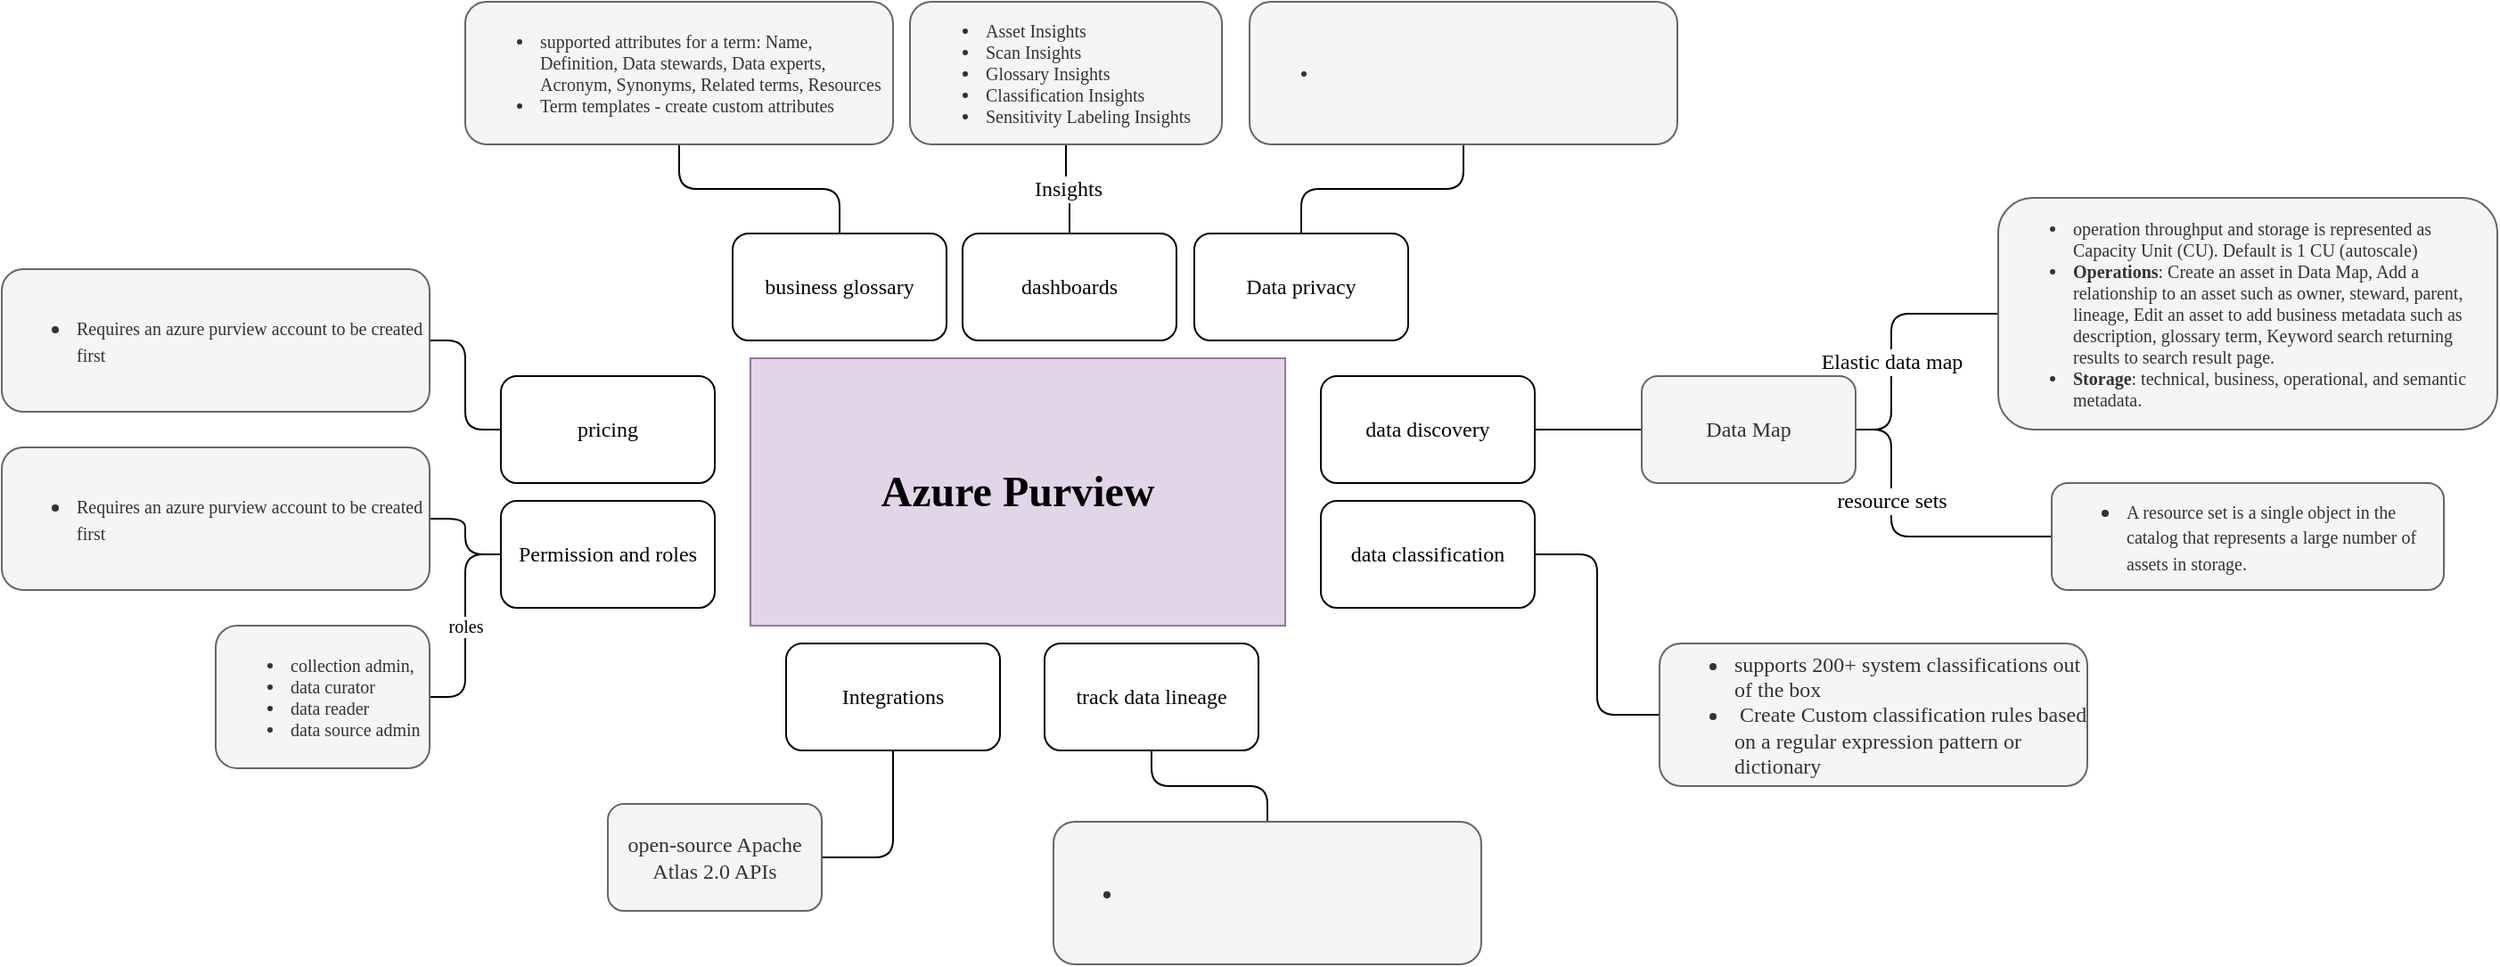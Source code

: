 <mxfile version="17.5.0" type="github" pages="4">
  <diagram id="YdyZfQ_2FX1VXNbwvZFN" name="Azure Purview">
    <mxGraphModel dx="1775" dy="1636" grid="1" gridSize="10" guides="1" tooltips="1" connect="1" arrows="1" fold="1" page="1" pageScale="1" pageWidth="850" pageHeight="1100" math="0" shadow="0">
      <root>
        <mxCell id="0" />
        <mxCell id="1" parent="0" />
        <mxCell id="PnDO7gSJsQFraJC6xpwz-1" value="&lt;h1&gt;Azure Purview&lt;/h1&gt;" style="rounded=0;whiteSpace=wrap;html=1;fontFamily=Tahoma;fillColor=#e1d5e7;strokeColor=#9673a6;" parent="1" vertex="1">
          <mxGeometry x="260" y="160" width="300" height="150" as="geometry" />
        </mxCell>
        <mxCell id="PnDO7gSJsQFraJC6xpwz-29" style="edgeStyle=orthogonalEdgeStyle;rounded=1;orthogonalLoop=1;jettySize=auto;html=1;entryX=0;entryY=0.5;entryDx=0;entryDy=0;fontFamily=Tahoma;fontSize=10;endArrow=none;endFill=0;strokeColor=default;" parent="1" source="PnDO7gSJsQFraJC6xpwz-2" target="PnDO7gSJsQFraJC6xpwz-28" edge="1">
          <mxGeometry relative="1" as="geometry" />
        </mxCell>
        <mxCell id="PnDO7gSJsQFraJC6xpwz-2" value="data classification" style="rounded=1;whiteSpace=wrap;html=1;fontFamily=Tahoma;" parent="1" vertex="1">
          <mxGeometry x="580" y="240" width="120" height="60" as="geometry" />
        </mxCell>
        <mxCell id="PnDO7gSJsQFraJC6xpwz-10" style="edgeStyle=orthogonalEdgeStyle;rounded=0;orthogonalLoop=1;jettySize=auto;html=1;fontFamily=Tahoma;endArrow=none;endFill=0;" parent="1" source="PnDO7gSJsQFraJC6xpwz-3" target="PnDO7gSJsQFraJC6xpwz-9" edge="1">
          <mxGeometry relative="1" as="geometry" />
        </mxCell>
        <mxCell id="PnDO7gSJsQFraJC6xpwz-3" value="data discovery" style="rounded=1;whiteSpace=wrap;html=1;fontFamily=Tahoma;" parent="1" vertex="1">
          <mxGeometry x="580" y="170" width="120" height="60" as="geometry" />
        </mxCell>
        <mxCell id="PnDO7gSJsQFraJC6xpwz-27" style="edgeStyle=orthogonalEdgeStyle;rounded=1;orthogonalLoop=1;jettySize=auto;html=1;fontFamily=Tahoma;fontSize=10;endArrow=none;endFill=0;strokeColor=default;" parent="1" source="PnDO7gSJsQFraJC6xpwz-4" target="PnDO7gSJsQFraJC6xpwz-22" edge="1">
          <mxGeometry relative="1" as="geometry" />
        </mxCell>
        <mxCell id="PnDO7gSJsQFraJC6xpwz-4" value="track data lineage" style="rounded=1;whiteSpace=wrap;html=1;fontFamily=Tahoma;" parent="1" vertex="1">
          <mxGeometry x="425" y="320" width="120" height="60" as="geometry" />
        </mxCell>
        <mxCell id="PnDO7gSJsQFraJC6xpwz-25" style="edgeStyle=orthogonalEdgeStyle;rounded=1;orthogonalLoop=1;jettySize=auto;html=1;fontFamily=Tahoma;fontSize=10;endArrow=none;endFill=0;strokeColor=default;" parent="1" source="PnDO7gSJsQFraJC6xpwz-5" target="PnDO7gSJsQFraJC6xpwz-20" edge="1">
          <mxGeometry relative="1" as="geometry" />
        </mxCell>
        <mxCell id="PnDO7gSJsQFraJC6xpwz-5" value="business glossary" style="rounded=1;whiteSpace=wrap;html=1;fontFamily=Tahoma;" parent="1" vertex="1">
          <mxGeometry x="250" y="90" width="120" height="60" as="geometry" />
        </mxCell>
        <mxCell id="PnDO7gSJsQFraJC6xpwz-12" style="edgeStyle=orthogonalEdgeStyle;rounded=1;orthogonalLoop=1;jettySize=auto;html=1;entryX=1;entryY=0.5;entryDx=0;entryDy=0;fontFamily=Tahoma;endArrow=none;endFill=0;strokeColor=default;" parent="1" source="PnDO7gSJsQFraJC6xpwz-6" target="PnDO7gSJsQFraJC6xpwz-11" edge="1">
          <mxGeometry relative="1" as="geometry" />
        </mxCell>
        <mxCell id="PnDO7gSJsQFraJC6xpwz-6" value="Integrations" style="rounded=1;whiteSpace=wrap;html=1;fontFamily=Tahoma;" parent="1" vertex="1">
          <mxGeometry x="280" y="320" width="120" height="60" as="geometry" />
        </mxCell>
        <mxCell id="PnDO7gSJsQFraJC6xpwz-26" value="Insights" style="edgeStyle=orthogonalEdgeStyle;rounded=1;orthogonalLoop=1;jettySize=auto;html=1;fontFamily=Tahoma;fontSize=12;endArrow=none;endFill=0;strokeColor=default;" parent="1" source="PnDO7gSJsQFraJC6xpwz-7" target="PnDO7gSJsQFraJC6xpwz-21" edge="1">
          <mxGeometry relative="1" as="geometry" />
        </mxCell>
        <mxCell id="PnDO7gSJsQFraJC6xpwz-7" value="dashboards" style="rounded=1;whiteSpace=wrap;html=1;fontFamily=Tahoma;" parent="1" vertex="1">
          <mxGeometry x="379" y="90" width="120" height="60" as="geometry" />
        </mxCell>
        <mxCell id="PnDO7gSJsQFraJC6xpwz-24" style="edgeStyle=orthogonalEdgeStyle;rounded=1;orthogonalLoop=1;jettySize=auto;html=1;fontFamily=Tahoma;fontSize=10;endArrow=none;endFill=0;strokeColor=default;" parent="1" source="PnDO7gSJsQFraJC6xpwz-8" target="PnDO7gSJsQFraJC6xpwz-23" edge="1">
          <mxGeometry relative="1" as="geometry" />
        </mxCell>
        <mxCell id="PnDO7gSJsQFraJC6xpwz-8" value="pricing" style="rounded=1;whiteSpace=wrap;html=1;fontFamily=Tahoma;" parent="1" vertex="1">
          <mxGeometry x="120" y="170" width="120" height="60" as="geometry" />
        </mxCell>
        <mxCell id="PnDO7gSJsQFraJC6xpwz-14" value="Elastic data map" style="edgeStyle=orthogonalEdgeStyle;rounded=1;orthogonalLoop=1;jettySize=auto;html=1;fontFamily=Tahoma;endArrow=none;endFill=0;strokeColor=default;entryX=0;entryY=0.5;entryDx=0;entryDy=0;fontSize=12;" parent="1" source="PnDO7gSJsQFraJC6xpwz-9" target="PnDO7gSJsQFraJC6xpwz-13" edge="1">
          <mxGeometry x="-0.191" relative="1" as="geometry">
            <Array as="points">
              <mxPoint x="900" y="200" />
              <mxPoint x="900" y="135" />
            </Array>
            <mxPoint as="offset" />
          </mxGeometry>
        </mxCell>
        <mxCell id="PnDO7gSJsQFraJC6xpwz-16" value="resource sets" style="edgeStyle=orthogonalEdgeStyle;rounded=1;orthogonalLoop=1;jettySize=auto;html=1;fontFamily=Tahoma;fontSize=12;endArrow=none;endFill=0;strokeColor=default;" parent="1" source="PnDO7gSJsQFraJC6xpwz-9" target="PnDO7gSJsQFraJC6xpwz-15" edge="1">
          <mxGeometry x="-0.294" relative="1" as="geometry">
            <Array as="points">
              <mxPoint x="900" y="200" />
              <mxPoint x="900" y="260" />
            </Array>
            <mxPoint as="offset" />
          </mxGeometry>
        </mxCell>
        <mxCell id="PnDO7gSJsQFraJC6xpwz-9" value="Data Map" style="rounded=1;whiteSpace=wrap;html=1;fontFamily=Tahoma;fillColor=#f5f5f5;fontColor=#333333;strokeColor=#666666;" parent="1" vertex="1">
          <mxGeometry x="760" y="170" width="120" height="60" as="geometry" />
        </mxCell>
        <mxCell id="PnDO7gSJsQFraJC6xpwz-11" value="open-source Apache Atlas 2.0 APIs" style="rounded=1;whiteSpace=wrap;html=1;fontFamily=Tahoma;fillColor=#f5f5f5;fontColor=#333333;strokeColor=#666666;" parent="1" vertex="1">
          <mxGeometry x="180" y="410" width="120" height="60" as="geometry" />
        </mxCell>
        <mxCell id="PnDO7gSJsQFraJC6xpwz-13" value="&lt;p&gt;&lt;/p&gt;&lt;ul style=&quot;font-size: 10px&quot;&gt;&lt;li&gt;&lt;span&gt;operation throughput and storage is represented as Capacity Unit (CU). Default is 1 CU (autoscale)&lt;/span&gt;&lt;br&gt;&lt;/li&gt;&lt;li&gt;&lt;span&gt;&lt;b&gt;Operations&lt;/b&gt;: Create an asset in Data Map, Add a relationship to an asset such as owner, steward, parent, lineage, Edit an asset to add business metadata such as description, glossary term, Keyword search returning results to search result page.&lt;/span&gt;&lt;/li&gt;&lt;li&gt;&lt;span&gt;&lt;b&gt;Storage&lt;/b&gt;: technical, business, operational, and semantic metadata.&lt;/span&gt;&lt;/li&gt;&lt;/ul&gt;&lt;p&gt;&lt;/p&gt;&lt;p&gt;&lt;/p&gt;" style="rounded=1;whiteSpace=wrap;html=1;fontFamily=Tahoma;fillColor=#f5f5f5;fontColor=#333333;strokeColor=#666666;align=left;" parent="1" vertex="1">
          <mxGeometry x="960" y="70" width="280" height="130" as="geometry" />
        </mxCell>
        <mxCell id="PnDO7gSJsQFraJC6xpwz-15" value="&lt;ul&gt;&lt;li&gt;&lt;span style=&quot;font-size: 10px&quot;&gt;A resource set is a single object in the catalog that represents a large number of assets in storage.&lt;/span&gt;&lt;/li&gt;&lt;/ul&gt;" style="rounded=1;whiteSpace=wrap;html=1;fontFamily=Tahoma;fillColor=#f5f5f5;fontColor=#333333;strokeColor=#666666;align=left;" parent="1" vertex="1">
          <mxGeometry x="990" y="230" width="220" height="60" as="geometry" />
        </mxCell>
        <mxCell id="PnDO7gSJsQFraJC6xpwz-19" style="edgeStyle=orthogonalEdgeStyle;rounded=1;orthogonalLoop=1;jettySize=auto;html=1;entryX=1;entryY=0.5;entryDx=0;entryDy=0;fontFamily=Tahoma;fontSize=10;endArrow=none;endFill=0;strokeColor=default;" parent="1" source="PnDO7gSJsQFraJC6xpwz-17" target="PnDO7gSJsQFraJC6xpwz-18" edge="1">
          <mxGeometry relative="1" as="geometry" />
        </mxCell>
        <mxCell id="PnDO7gSJsQFraJC6xpwz-31" value="roles" style="edgeStyle=orthogonalEdgeStyle;rounded=1;orthogonalLoop=1;jettySize=auto;html=1;entryX=1;entryY=0.5;entryDx=0;entryDy=0;fontFamily=Tahoma;fontSize=10;endArrow=none;endFill=0;strokeColor=default;" parent="1" source="PnDO7gSJsQFraJC6xpwz-17" target="PnDO7gSJsQFraJC6xpwz-30" edge="1">
          <mxGeometry relative="1" as="geometry" />
        </mxCell>
        <mxCell id="PnDO7gSJsQFraJC6xpwz-17" value="Permission and roles" style="rounded=1;whiteSpace=wrap;html=1;fontFamily=Tahoma;" parent="1" vertex="1">
          <mxGeometry x="120" y="240" width="120" height="60" as="geometry" />
        </mxCell>
        <mxCell id="PnDO7gSJsQFraJC6xpwz-18" value="&lt;ul&gt;&lt;li&gt;&lt;font style=&quot;font-size: 10px&quot;&gt;Requires an azure purview account to be created first&lt;/font&gt;&lt;/li&gt;&lt;/ul&gt;" style="rounded=1;whiteSpace=wrap;html=1;fontFamily=Tahoma;fillColor=#f5f5f5;fontColor=#333333;strokeColor=#666666;align=left;" parent="1" vertex="1">
          <mxGeometry x="-160" y="210" width="240" height="80" as="geometry" />
        </mxCell>
        <mxCell id="PnDO7gSJsQFraJC6xpwz-20" value="&lt;ul style=&quot;font-size: 10px&quot;&gt;&lt;li style=&quot;font-size: 10px&quot;&gt;supported attributes for a term: Name, Definition, Data stewards, Data experts, Acronym, Synonyms, Related terms, Resources&lt;br style=&quot;font-size: 10px&quot;&gt;&lt;/li&gt;&lt;li style=&quot;font-size: 10px&quot;&gt;Term templates -&amp;nbsp;create custom attributes&lt;/li&gt;&lt;/ul&gt;" style="rounded=1;whiteSpace=wrap;html=1;fontFamily=Tahoma;fillColor=#f5f5f5;fontColor=#333333;strokeColor=#666666;align=left;fontSize=10;" parent="1" vertex="1">
          <mxGeometry x="100" y="-40" width="240" height="80" as="geometry" />
        </mxCell>
        <mxCell id="PnDO7gSJsQFraJC6xpwz-21" value="&lt;ul style=&quot;font-size: 10px&quot;&gt;&lt;li&gt;&lt;span&gt;Asset Insights&lt;/span&gt;&lt;br&gt;&lt;/li&gt;&lt;li&gt;Scan Insights&lt;/li&gt;&lt;li&gt;Glossary Insights&lt;/li&gt;&lt;li&gt;Classification Insights&lt;/li&gt;&lt;li&gt;Sensitivity Labeling Insights&lt;/li&gt;&lt;/ul&gt;" style="rounded=1;whiteSpace=wrap;html=1;fontFamily=Tahoma;fillColor=#f5f5f5;fontColor=#333333;strokeColor=#666666;align=left;" parent="1" vertex="1">
          <mxGeometry x="349.5" y="-40" width="175" height="80" as="geometry" />
        </mxCell>
        <mxCell id="PnDO7gSJsQFraJC6xpwz-22" value="&lt;ul&gt;&lt;li&gt;&lt;br&gt;&lt;/li&gt;&lt;/ul&gt;" style="rounded=1;whiteSpace=wrap;html=1;fontFamily=Tahoma;fillColor=#f5f5f5;fontColor=#333333;strokeColor=#666666;align=left;" parent="1" vertex="1">
          <mxGeometry x="430" y="420" width="240" height="80" as="geometry" />
        </mxCell>
        <mxCell id="PnDO7gSJsQFraJC6xpwz-23" value="&lt;ul&gt;&lt;li&gt;&lt;font style=&quot;font-size: 10px&quot;&gt;Requires an azure purview account to be created first&lt;/font&gt;&lt;/li&gt;&lt;/ul&gt;" style="rounded=1;whiteSpace=wrap;html=1;fontFamily=Tahoma;fillColor=#f5f5f5;fontColor=#333333;strokeColor=#666666;align=left;" parent="1" vertex="1">
          <mxGeometry x="-160" y="110" width="240" height="80" as="geometry" />
        </mxCell>
        <mxCell id="PnDO7gSJsQFraJC6xpwz-28" value="&lt;ul&gt;&lt;li&gt;supports 200+ system classifications out of the box&lt;br&gt;&lt;/li&gt;&lt;li&gt;&amp;nbsp;Create Custom classification rules based on a regular expression pattern or dictionary&lt;br&gt;&lt;/li&gt;&lt;/ul&gt;" style="rounded=1;whiteSpace=wrap;html=1;fontFamily=Tahoma;fillColor=#f5f5f5;fontColor=#333333;strokeColor=#666666;align=left;" parent="1" vertex="1">
          <mxGeometry x="770" y="320" width="240" height="80" as="geometry" />
        </mxCell>
        <mxCell id="PnDO7gSJsQFraJC6xpwz-30" value="&lt;div&gt;&lt;ul&gt;&lt;li&gt;collection admin,&lt;/li&gt;&lt;li&gt;data curator&lt;/li&gt;&lt;li&gt;data reader&lt;/li&gt;&lt;li&gt;data source admin&lt;/li&gt;&lt;/ul&gt;&lt;/div&gt;" style="rounded=1;whiteSpace=wrap;html=1;fontFamily=Tahoma;fontSize=10;align=left;fillColor=#f5f5f5;fontColor=#333333;strokeColor=#666666;" parent="1" vertex="1">
          <mxGeometry x="-40" y="310" width="120" height="80" as="geometry" />
        </mxCell>
        <mxCell id="PnDO7gSJsQFraJC6xpwz-34" style="edgeStyle=orthogonalEdgeStyle;rounded=1;orthogonalLoop=1;jettySize=auto;html=1;fontFamily=Tahoma;fontSize=10;endArrow=none;endFill=0;strokeColor=default;" parent="1" source="PnDO7gSJsQFraJC6xpwz-32" target="PnDO7gSJsQFraJC6xpwz-33" edge="1">
          <mxGeometry relative="1" as="geometry" />
        </mxCell>
        <mxCell id="PnDO7gSJsQFraJC6xpwz-32" value="Data privacy" style="rounded=1;whiteSpace=wrap;html=1;fontFamily=Tahoma;" parent="1" vertex="1">
          <mxGeometry x="509" y="90" width="120" height="60" as="geometry" />
        </mxCell>
        <mxCell id="PnDO7gSJsQFraJC6xpwz-33" value="&lt;ul style=&quot;font-size: 10px&quot;&gt;&lt;li style=&quot;font-size: 10px&quot;&gt;&lt;br&gt;&lt;/li&gt;&lt;/ul&gt;" style="rounded=1;whiteSpace=wrap;html=1;fontFamily=Tahoma;fillColor=#f5f5f5;fontColor=#333333;strokeColor=#666666;align=left;fontSize=10;" parent="1" vertex="1">
          <mxGeometry x="540" y="-40" width="240" height="80" as="geometry" />
        </mxCell>
      </root>
    </mxGraphModel>
  </diagram>
  <diagram id="PEk52XusMT1T5gWGx5gA" name="Collibra">
    <mxGraphModel dx="1590" dy="1529" grid="1" gridSize="10" guides="1" tooltips="1" connect="1" arrows="1" fold="1" page="1" pageScale="1" pageWidth="850" pageHeight="1100" math="0" shadow="0">
      <root>
        <mxCell id="5Eydu9gD10Q847N_Wa7L-0" />
        <mxCell id="5Eydu9gD10Q847N_Wa7L-1" parent="5Eydu9gD10Q847N_Wa7L-0" />
        <mxCell id="5Eydu9gD10Q847N_Wa7L-2" value="&lt;h1&gt;Collibra&lt;/h1&gt;" style="rounded=0;whiteSpace=wrap;html=1;fontFamily=Tahoma;fillColor=#e1d5e7;strokeColor=#9673a6;" parent="5Eydu9gD10Q847N_Wa7L-1" vertex="1">
          <mxGeometry x="260" y="160" width="300" height="150" as="geometry" />
        </mxCell>
        <mxCell id="5Eydu9gD10Q847N_Wa7L-3" style="edgeStyle=orthogonalEdgeStyle;rounded=1;orthogonalLoop=1;jettySize=auto;html=1;entryX=0;entryY=0.5;entryDx=0;entryDy=0;fontFamily=Tahoma;fontSize=10;endArrow=none;endFill=0;strokeColor=default;" parent="5Eydu9gD10Q847N_Wa7L-1" source="5Eydu9gD10Q847N_Wa7L-4" target="5Eydu9gD10Q847N_Wa7L-31" edge="1">
          <mxGeometry relative="1" as="geometry" />
        </mxCell>
        <mxCell id="5Eydu9gD10Q847N_Wa7L-4" value="Data Lineage" style="rounded=1;whiteSpace=wrap;html=1;fontFamily=Tahoma;" parent="5Eydu9gD10Q847N_Wa7L-1" vertex="1">
          <mxGeometry x="580" y="240" width="120" height="60" as="geometry" />
        </mxCell>
        <mxCell id="5Eydu9gD10Q847N_Wa7L-5" value="on registered&lt;br&gt;data sources" style="edgeStyle=orthogonalEdgeStyle;rounded=1;orthogonalLoop=1;jettySize=auto;html=1;fontFamily=Tahoma;endArrow=none;endFill=0;" parent="5Eydu9gD10Q847N_Wa7L-1" source="5Eydu9gD10Q847N_Wa7L-6" target="5Eydu9gD10Q847N_Wa7L-19" edge="1">
          <mxGeometry relative="1" as="geometry">
            <Array as="points">
              <mxPoint x="727" y="200" />
              <mxPoint x="727" y="88" />
            </Array>
          </mxGeometry>
        </mxCell>
        <mxCell id="5Eydu9gD10Q847N_Wa7L-59" style="edgeStyle=orthogonalEdgeStyle;rounded=1;orthogonalLoop=1;jettySize=auto;html=1;fontFamily=Tahoma;fontSize=10;endArrow=none;endFill=0;strokeColor=default;" parent="5Eydu9gD10Q847N_Wa7L-1" source="5Eydu9gD10Q847N_Wa7L-6" target="5Eydu9gD10Q847N_Wa7L-57" edge="1">
          <mxGeometry relative="1" as="geometry" />
        </mxCell>
        <mxCell id="5Eydu9gD10Q847N_Wa7L-60" style="edgeStyle=orthogonalEdgeStyle;rounded=1;orthogonalLoop=1;jettySize=auto;html=1;entryX=0;entryY=0.5;entryDx=0;entryDy=0;fontFamily=Tahoma;fontSize=10;endArrow=none;endFill=0;strokeColor=default;" parent="5Eydu9gD10Q847N_Wa7L-1" source="5Eydu9gD10Q847N_Wa7L-6" target="5Eydu9gD10Q847N_Wa7L-58" edge="1">
          <mxGeometry relative="1" as="geometry" />
        </mxCell>
        <mxCell id="iw_XGMF10QQZBNkr8YDd-1" value="register" style="edgeStyle=orthogonalEdgeStyle;rounded=1;orthogonalLoop=1;jettySize=auto;html=1;entryX=0;entryY=0.5;entryDx=0;entryDy=0;endArrow=none;endFill=0;" edge="1" parent="5Eydu9gD10Q847N_Wa7L-1" source="5Eydu9gD10Q847N_Wa7L-6" target="iw_XGMF10QQZBNkr8YDd-0">
          <mxGeometry relative="1" as="geometry">
            <Array as="points">
              <mxPoint x="680" y="20" />
            </Array>
          </mxGeometry>
        </mxCell>
        <mxCell id="5Eydu9gD10Q847N_Wa7L-6" value="Data Catalog" style="rounded=1;whiteSpace=wrap;html=1;fontFamily=Tahoma;" parent="5Eydu9gD10Q847N_Wa7L-1" vertex="1">
          <mxGeometry x="580" y="170" width="120" height="60" as="geometry" />
        </mxCell>
        <mxCell id="5Eydu9gD10Q847N_Wa7L-7" value="architecture" style="edgeStyle=orthogonalEdgeStyle;rounded=1;orthogonalLoop=1;jettySize=auto;html=1;fontFamily=Tahoma;fontSize=11;endArrow=none;endFill=0;strokeColor=default;" parent="5Eydu9gD10Q847N_Wa7L-1" source="5Eydu9gD10Q847N_Wa7L-8" target="5Eydu9gD10Q847N_Wa7L-29" edge="1">
          <mxGeometry relative="1" as="geometry" />
        </mxCell>
        <mxCell id="5Eydu9gD10Q847N_Wa7L-8" value="Data Quality" style="rounded=1;whiteSpace=wrap;html=1;fontFamily=Tahoma;" parent="5Eydu9gD10Q847N_Wa7L-1" vertex="1">
          <mxGeometry x="365" y="320" width="120" height="60" as="geometry" />
        </mxCell>
        <mxCell id="5Eydu9gD10Q847N_Wa7L-45" style="edgeStyle=orthogonalEdgeStyle;rounded=1;orthogonalLoop=1;jettySize=auto;html=1;fontFamily=Tahoma;fontSize=10;endArrow=none;endFill=0;strokeColor=default;" parent="5Eydu9gD10Q847N_Wa7L-1" source="5Eydu9gD10Q847N_Wa7L-10" target="5Eydu9gD10Q847N_Wa7L-36" edge="1">
          <mxGeometry relative="1" as="geometry">
            <Array as="points">
              <mxPoint x="340" y="60" />
              <mxPoint x="130" y="60" />
            </Array>
          </mxGeometry>
        </mxCell>
        <mxCell id="5Eydu9gD10Q847N_Wa7L-46" style="edgeStyle=orthogonalEdgeStyle;rounded=1;orthogonalLoop=1;jettySize=auto;html=1;fontFamily=Tahoma;fontSize=10;endArrow=none;endFill=0;strokeColor=default;" parent="5Eydu9gD10Q847N_Wa7L-1" source="5Eydu9gD10Q847N_Wa7L-10" target="5Eydu9gD10Q847N_Wa7L-14" edge="1">
          <mxGeometry relative="1" as="geometry" />
        </mxCell>
        <mxCell id="5Eydu9gD10Q847N_Wa7L-47" style="edgeStyle=orthogonalEdgeStyle;rounded=1;orthogonalLoop=1;jettySize=auto;html=1;fontFamily=Tahoma;fontSize=10;endArrow=none;endFill=0;strokeColor=default;" parent="5Eydu9gD10Q847N_Wa7L-1" source="5Eydu9gD10Q847N_Wa7L-10" target="5Eydu9gD10Q847N_Wa7L-38" edge="1">
          <mxGeometry relative="1" as="geometry" />
        </mxCell>
        <mxCell id="5Eydu9gD10Q847N_Wa7L-48" style="edgeStyle=orthogonalEdgeStyle;rounded=1;orthogonalLoop=1;jettySize=auto;html=1;fontFamily=Tahoma;fontSize=10;endArrow=none;endFill=0;strokeColor=default;" parent="5Eydu9gD10Q847N_Wa7L-1" source="5Eydu9gD10Q847N_Wa7L-10" target="5Eydu9gD10Q847N_Wa7L-42" edge="1">
          <mxGeometry relative="1" as="geometry">
            <Array as="points">
              <mxPoint x="340" y="60" />
              <mxPoint x="520" y="60" />
            </Array>
          </mxGeometry>
        </mxCell>
        <mxCell id="5Eydu9gD10Q847N_Wa7L-10" value="Data Governance" style="rounded=1;whiteSpace=wrap;html=1;fontFamily=Tahoma;" parent="5Eydu9gD10Q847N_Wa7L-1" vertex="1">
          <mxGeometry x="280" y="90" width="120" height="60" as="geometry" />
        </mxCell>
        <mxCell id="5Eydu9gD10Q847N_Wa7L-11" style="edgeStyle=orthogonalEdgeStyle;rounded=1;orthogonalLoop=1;jettySize=auto;html=1;entryX=0.5;entryY=0;entryDx=0;entryDy=0;fontFamily=Tahoma;endArrow=none;endFill=0;strokeColor=default;" parent="5Eydu9gD10Q847N_Wa7L-1" source="5Eydu9gD10Q847N_Wa7L-12" target="5Eydu9gD10Q847N_Wa7L-20" edge="1">
          <mxGeometry relative="1" as="geometry" />
        </mxCell>
        <mxCell id="5Eydu9gD10Q847N_Wa7L-12" value="Integrations" style="rounded=1;whiteSpace=wrap;html=1;fontFamily=Tahoma;" parent="5Eydu9gD10Q847N_Wa7L-1" vertex="1">
          <mxGeometry x="240" y="320" width="120" height="60" as="geometry" />
        </mxCell>
        <mxCell id="5Eydu9gD10Q847N_Wa7L-39" style="edgeStyle=orthogonalEdgeStyle;rounded=1;orthogonalLoop=1;jettySize=auto;html=1;fontFamily=Tahoma;fontSize=10;endArrow=none;endFill=0;strokeColor=default;" parent="5Eydu9gD10Q847N_Wa7L-1" source="5Eydu9gD10Q847N_Wa7L-14" target="5Eydu9gD10Q847N_Wa7L-28" edge="1">
          <mxGeometry relative="1" as="geometry" />
        </mxCell>
        <mxCell id="5Eydu9gD10Q847N_Wa7L-15" style="edgeStyle=orthogonalEdgeStyle;rounded=1;orthogonalLoop=1;jettySize=auto;html=1;fontFamily=Tahoma;fontSize=10;endArrow=none;endFill=0;strokeColor=default;" parent="5Eydu9gD10Q847N_Wa7L-1" source="5Eydu9gD10Q847N_Wa7L-16" target="5Eydu9gD10Q847N_Wa7L-30" edge="1">
          <mxGeometry relative="1" as="geometry" />
        </mxCell>
        <mxCell id="5Eydu9gD10Q847N_Wa7L-20" value="" style="rounded=1;whiteSpace=wrap;html=1;fontFamily=Tahoma;fillColor=#f5f5f5;fontColor=#333333;strokeColor=#666666;" parent="5Eydu9gD10Q847N_Wa7L-1" vertex="1">
          <mxGeometry x="160" y="415" width="120" height="65" as="geometry" />
        </mxCell>
        <mxCell id="5Eydu9gD10Q847N_Wa7L-23" style="edgeStyle=orthogonalEdgeStyle;rounded=1;orthogonalLoop=1;jettySize=auto;html=1;entryX=1;entryY=0.5;entryDx=0;entryDy=0;fontFamily=Tahoma;fontSize=10;endArrow=none;endFill=0;strokeColor=default;" parent="5Eydu9gD10Q847N_Wa7L-1" source="5Eydu9gD10Q847N_Wa7L-25" target="5Eydu9gD10Q847N_Wa7L-26" edge="1">
          <mxGeometry relative="1" as="geometry" />
        </mxCell>
        <mxCell id="5Eydu9gD10Q847N_Wa7L-27" value="&lt;ul style=&quot;font-size: 10px&quot;&gt;&lt;li style=&quot;font-size: 10px&quot;&gt;Identify critical data elements&lt;/li&gt;&lt;li style=&quot;font-size: 10px&quot;&gt;Define business terms, acronyms, KPIs&lt;/li&gt;&lt;li style=&quot;font-size: 10px&quot;&gt;Workflows for approval of data assets, propose new business term&lt;/li&gt;&lt;/ul&gt;" style="rounded=1;whiteSpace=wrap;html=1;fontFamily=Tahoma;fillColor=#f5f5f5;fontColor=#333333;strokeColor=#666666;align=left;fontSize=10;" parent="5Eydu9gD10Q847N_Wa7L-1" vertex="1">
          <mxGeometry x="-250" y="-130" width="250" height="80" as="geometry" />
        </mxCell>
        <mxCell id="5Eydu9gD10Q847N_Wa7L-28" value="&lt;ul style=&quot;font-size: 10px&quot;&gt;&lt;li&gt;&lt;br&gt;&lt;/li&gt;&lt;/ul&gt;" style="rounded=1;whiteSpace=wrap;html=1;fontFamily=Tahoma;fillColor=#f5f5f5;fontColor=#333333;strokeColor=#666666;align=left;" parent="5Eydu9gD10Q847N_Wa7L-1" vertex="1">
          <mxGeometry x="10" y="-130" width="270" height="80" as="geometry" />
        </mxCell>
        <mxCell id="5Eydu9gD10Q847N_Wa7L-29" value="&lt;ul style=&quot;font-size: 11px&quot;&gt;&lt;li&gt;DQ Management Console (web UI)&lt;/li&gt;&lt;li&gt;DQ Agents&lt;/li&gt;&lt;li&gt;DQ Metastore - postgres by default, or any other RDBMS&lt;/li&gt;&lt;li&gt;DQ ML Engine&lt;/li&gt;&lt;/ul&gt;" style="rounded=1;whiteSpace=wrap;html=1;fontFamily=Tahoma;fillColor=#f5f5f5;fontColor=#333333;strokeColor=#666666;align=left;" parent="5Eydu9gD10Q847N_Wa7L-1" vertex="1">
          <mxGeometry x="240" y="530" width="320" height="80" as="geometry" />
        </mxCell>
        <mxCell id="iw_XGMF10QQZBNkr8YDd-6" value="Technical Lineage" style="edgeStyle=orthogonalEdgeStyle;rounded=1;orthogonalLoop=1;jettySize=auto;html=1;fontFamily=Tahoma;fontSize=11;endArrow=none;endFill=0;" edge="1" parent="5Eydu9gD10Q847N_Wa7L-1" source="5Eydu9gD10Q847N_Wa7L-31" target="iw_XGMF10QQZBNkr8YDd-5">
          <mxGeometry relative="1" as="geometry" />
        </mxCell>
        <mxCell id="5Eydu9gD10Q847N_Wa7L-31" value="&lt;ul&gt;&lt;li&gt;Technical Lineage -&amp;nbsp;&amp;nbsp;lineage graph that shows how data transforms and flows from source to destination across its entire lifecycle&lt;/li&gt;&lt;li&gt;Business Lineage -&amp;nbsp;shows the relations between Data Assets in Data Catalog, a summary view&lt;/li&gt;&lt;/ul&gt;" style="rounded=1;whiteSpace=wrap;html=1;fontFamily=Tahoma;fillColor=#f5f5f5;fontColor=#333333;strokeColor=#666666;align=left;" parent="5Eydu9gD10Q847N_Wa7L-1" vertex="1">
          <mxGeometry x="753" y="330" width="427" height="70" as="geometry" />
        </mxCell>
        <mxCell id="5Eydu9gD10Q847N_Wa7L-33" style="edgeStyle=orthogonalEdgeStyle;rounded=1;orthogonalLoop=1;jettySize=auto;html=1;fontFamily=Tahoma;fontSize=10;endArrow=none;endFill=0;strokeColor=default;" parent="5Eydu9gD10Q847N_Wa7L-1" source="5Eydu9gD10Q847N_Wa7L-34" target="5Eydu9gD10Q847N_Wa7L-35" edge="1">
          <mxGeometry relative="1" as="geometry">
            <Array as="points">
              <mxPoint x="630" y="120" />
            </Array>
          </mxGeometry>
        </mxCell>
        <mxCell id="5Eydu9gD10Q847N_Wa7L-34" value="Data privacy" style="rounded=1;whiteSpace=wrap;html=1;fontFamily=Tahoma;" parent="5Eydu9gD10Q847N_Wa7L-1" vertex="1">
          <mxGeometry x="425" y="90" width="120" height="60" as="geometry" />
        </mxCell>
        <mxCell id="5Eydu9gD10Q847N_Wa7L-35" value="&lt;ul style=&quot;font-size: 11px&quot;&gt;&lt;li&gt;&lt;span&gt;Create a data classification policy and related standards, data categories and data attributes.&lt;/span&gt;&lt;br&gt;&lt;/li&gt;&lt;li&gt;&lt;span&gt;add a security level attribute to the System assets&lt;br&gt;&lt;/span&gt;&lt;/li&gt;&lt;/ul&gt;" style="rounded=1;whiteSpace=wrap;html=1;fontFamily=Tahoma;fillColor=#f5f5f5;fontColor=#333333;strokeColor=#666666;align=left;fontSize=10;" parent="5Eydu9gD10Q847N_Wa7L-1" vertex="1">
          <mxGeometry x="590" y="-130" width="280" height="80" as="geometry" />
        </mxCell>
        <mxCell id="5Eydu9gD10Q847N_Wa7L-37" style="edgeStyle=orthogonalEdgeStyle;rounded=1;orthogonalLoop=1;jettySize=auto;html=1;fontFamily=Tahoma;fontSize=10;endArrow=none;endFill=0;strokeColor=default;" parent="5Eydu9gD10Q847N_Wa7L-1" source="5Eydu9gD10Q847N_Wa7L-36" target="5Eydu9gD10Q847N_Wa7L-27" edge="1">
          <mxGeometry relative="1" as="geometry" />
        </mxCell>
        <mxCell id="5Eydu9gD10Q847N_Wa7L-43" style="edgeStyle=orthogonalEdgeStyle;rounded=1;orthogonalLoop=1;jettySize=auto;html=1;fontFamily=Tahoma;fontSize=10;endArrow=none;endFill=0;strokeColor=default;" parent="5Eydu9gD10Q847N_Wa7L-1" source="5Eydu9gD10Q847N_Wa7L-38" target="5Eydu9gD10Q847N_Wa7L-40" edge="1">
          <mxGeometry relative="1" as="geometry" />
        </mxCell>
        <mxCell id="5Eydu9gD10Q847N_Wa7L-40" value="&lt;ul style=&quot;font-size: 10px&quot;&gt;&lt;li&gt;&lt;br&gt;&lt;/li&gt;&lt;/ul&gt;" style="rounded=1;whiteSpace=wrap;html=1;fontFamily=Tahoma;fillColor=#f5f5f5;fontColor=#333333;strokeColor=#666666;align=left;" parent="5Eydu9gD10Q847N_Wa7L-1" vertex="1">
          <mxGeometry x="290" y="-130" width="160" height="80" as="geometry" />
        </mxCell>
        <mxCell id="5Eydu9gD10Q847N_Wa7L-41" value="&lt;ul style=&quot;font-size: 10px&quot;&gt;&lt;li&gt;&lt;br&gt;&lt;/li&gt;&lt;/ul&gt;" style="rounded=1;whiteSpace=wrap;html=1;fontFamily=Tahoma;fillColor=#f5f5f5;fontColor=#333333;strokeColor=#666666;align=left;" parent="5Eydu9gD10Q847N_Wa7L-1" vertex="1">
          <mxGeometry x="460" y="-130" width="120" height="80" as="geometry" />
        </mxCell>
        <mxCell id="5Eydu9gD10Q847N_Wa7L-44" style="edgeStyle=orthogonalEdgeStyle;rounded=1;orthogonalLoop=1;jettySize=auto;html=1;fontFamily=Tahoma;fontSize=10;endArrow=none;endFill=0;strokeColor=default;" parent="5Eydu9gD10Q847N_Wa7L-1" source="5Eydu9gD10Q847N_Wa7L-42" target="5Eydu9gD10Q847N_Wa7L-41" edge="1">
          <mxGeometry relative="1" as="geometry" />
        </mxCell>
        <mxCell id="5Eydu9gD10Q847N_Wa7L-49" value="" style="group" parent="5Eydu9gD10Q847N_Wa7L-1" vertex="1" connectable="0">
          <mxGeometry x="70" y="-10" width="510" height="40" as="geometry" />
        </mxCell>
        <mxCell id="5Eydu9gD10Q847N_Wa7L-14" value="Policy Manager" style="rounded=1;whiteSpace=wrap;html=1;fontFamily=Tahoma;" parent="5Eydu9gD10Q847N_Wa7L-49" vertex="1">
          <mxGeometry x="130" width="120" height="40" as="geometry" />
        </mxCell>
        <mxCell id="5Eydu9gD10Q847N_Wa7L-36" value="Business Glossary" style="rounded=1;whiteSpace=wrap;html=1;fontFamily=Tahoma;" parent="5Eydu9gD10Q847N_Wa7L-49" vertex="1">
          <mxGeometry width="120" height="40" as="geometry" />
        </mxCell>
        <mxCell id="5Eydu9gD10Q847N_Wa7L-38" value="Reference Data" style="rounded=1;whiteSpace=wrap;html=1;fontFamily=Tahoma;" parent="5Eydu9gD10Q847N_Wa7L-49" vertex="1">
          <mxGeometry x="260" width="120" height="40" as="geometry" />
        </mxCell>
        <mxCell id="5Eydu9gD10Q847N_Wa7L-42" value="Collibra Assessments" style="rounded=1;whiteSpace=wrap;html=1;fontFamily=Tahoma;" parent="5Eydu9gD10Q847N_Wa7L-49" vertex="1">
          <mxGeometry x="390" width="120" height="40" as="geometry" />
        </mxCell>
        <mxCell id="5Eydu9gD10Q847N_Wa7L-52" style="edgeStyle=orthogonalEdgeStyle;rounded=1;orthogonalLoop=1;jettySize=auto;html=1;fontFamily=Tahoma;fontSize=10;endArrow=none;endFill=0;strokeColor=default;" parent="5Eydu9gD10Q847N_Wa7L-1" source="5Eydu9gD10Q847N_Wa7L-50" target="5Eydu9gD10Q847N_Wa7L-51" edge="1">
          <mxGeometry relative="1" as="geometry" />
        </mxCell>
        <mxCell id="5Eydu9gD10Q847N_Wa7L-50" value="Supported Platforms" style="rounded=1;whiteSpace=wrap;html=1;fontFamily=Tahoma;" parent="5Eydu9gD10Q847N_Wa7L-1" vertex="1">
          <mxGeometry x="490" y="320" width="120" height="60" as="geometry" />
        </mxCell>
        <mxCell id="5Eydu9gD10Q847N_Wa7L-51" value="&lt;span&gt;AWS, GCP, Azure&lt;/span&gt;" style="rounded=1;whiteSpace=wrap;html=1;fontFamily=Tahoma;fillColor=#f5f5f5;fontColor=#333333;strokeColor=#666666;align=center;" parent="5Eydu9gD10Q847N_Wa7L-1" vertex="1">
          <mxGeometry x="485" y="430" width="131" height="65" as="geometry" />
        </mxCell>
        <mxCell id="5Eydu9gD10Q847N_Wa7L-54" value="" style="group" parent="5Eydu9gD10Q847N_Wa7L-1" vertex="1" connectable="0">
          <mxGeometry x="120" y="150" width="120" height="170" as="geometry" />
        </mxCell>
        <mxCell id="5Eydu9gD10Q847N_Wa7L-16" value="pricing" style="rounded=1;whiteSpace=wrap;html=1;fontFamily=Tahoma;" parent="5Eydu9gD10Q847N_Wa7L-54" vertex="1">
          <mxGeometry y="59.5" width="120" height="51" as="geometry" />
        </mxCell>
        <mxCell id="5Eydu9gD10Q847N_Wa7L-25" value="Permission and roles" style="rounded=1;whiteSpace=wrap;html=1;fontFamily=Tahoma;" parent="5Eydu9gD10Q847N_Wa7L-54" vertex="1">
          <mxGeometry y="119" width="120" height="51" as="geometry" />
        </mxCell>
        <mxCell id="5Eydu9gD10Q847N_Wa7L-53" value="Dashboards" style="rounded=1;whiteSpace=wrap;html=1;fontFamily=Tahoma;" parent="5Eydu9gD10Q847N_Wa7L-54" vertex="1">
          <mxGeometry width="120" height="51" as="geometry" />
        </mxCell>
        <mxCell id="5Eydu9gD10Q847N_Wa7L-56" style="edgeStyle=orthogonalEdgeStyle;rounded=1;orthogonalLoop=1;jettySize=auto;html=1;fontFamily=Tahoma;fontSize=10;endArrow=none;endFill=0;strokeColor=default;" parent="5Eydu9gD10Q847N_Wa7L-1" source="5Eydu9gD10Q847N_Wa7L-53" target="5Eydu9gD10Q847N_Wa7L-55" edge="1">
          <mxGeometry relative="1" as="geometry" />
        </mxCell>
        <mxCell id="Bp5PT2HKUpST6APLJ7oJ-1" style="edgeStyle=orthogonalEdgeStyle;rounded=1;orthogonalLoop=1;jettySize=auto;html=1;fontSize=10;" parent="5Eydu9gD10Q847N_Wa7L-1" source="5Eydu9gD10Q847N_Wa7L-62" target="Bp5PT2HKUpST6APLJ7oJ-0" edge="1">
          <mxGeometry relative="1" as="geometry" />
        </mxCell>
        <mxCell id="5Eydu9gD10Q847N_Wa7L-62" value="&lt;ul style=&quot;font-size: 11px&quot;&gt;&lt;li&gt;push down sampling&lt;br&gt;&lt;/li&gt;&lt;li&gt;generate column statistics (count, min and max values)&lt;/li&gt;&lt;li&gt;charts for visualization&lt;/li&gt;&lt;/ul&gt;" style="rounded=1;whiteSpace=wrap;html=1;fontFamily=Tahoma;fillColor=#f5f5f5;fontColor=#333333;strokeColor=#666666;align=left;fontSize=10;" parent="5Eydu9gD10Q847N_Wa7L-1" vertex="1">
          <mxGeometry x="910" y="57.5" width="270" height="60" as="geometry" />
        </mxCell>
        <mxCell id="iw_XGMF10QQZBNkr8YDd-3" value="assets" style="edgeStyle=orthogonalEdgeStyle;rounded=1;orthogonalLoop=1;jettySize=auto;html=1;fontFamily=Tahoma;fontSize=11;endArrow=none;endFill=0;" edge="1" parent="5Eydu9gD10Q847N_Wa7L-1" source="5Eydu9gD10Q847N_Wa7L-63" target="iw_XGMF10QQZBNkr8YDd-2">
          <mxGeometry relative="1" as="geometry" />
        </mxCell>
        <mxCell id="5Eydu9gD10Q847N_Wa7L-63" value="&lt;ul&gt;&lt;li&gt;&lt;font style=&quot;font-size: 11px&quot;&gt;Logical data layer - shows the relation types that bind the Data Model, Data Entity, and Data Attribute assets.&amp;nbsp;&lt;/font&gt;&lt;/li&gt;&lt;li&gt;&lt;font style=&quot;font-size: 11px&quot;&gt;Conceptual data layer - shows the Line of Business and Data Domain assets.&lt;/font&gt;&lt;br&gt;&lt;/li&gt;&lt;/ul&gt;" style="rounded=1;whiteSpace=wrap;html=1;fontFamily=Tahoma;fillColor=#f5f5f5;fontColor=#333333;strokeColor=#666666;align=left;" parent="5Eydu9gD10Q847N_Wa7L-1" vertex="1">
          <mxGeometry x="910" y="222.5" width="270" height="87.5" as="geometry" />
        </mxCell>
        <mxCell id="5Eydu9gD10Q847N_Wa7L-64" value="&lt;ul style=&quot;font-size: 11px&quot;&gt;&lt;li&gt;&lt;font style=&quot;font-size: 11px&quot;&gt;Automatic Data classification&lt;/font&gt;&lt;/li&gt;&lt;li&gt;&lt;font style=&quot;font-size: 11px&quot;&gt;&lt;span&gt;Data anonymization&lt;/span&gt;&lt;br&gt;&lt;/font&gt;&lt;/li&gt;&lt;li&gt;&lt;font style=&quot;font-size: 11px&quot;&gt;&lt;span&gt;Supports a set of built-in data classes. We can create custom data classes as well&lt;/span&gt;&lt;/font&gt;&lt;/li&gt;&lt;/ul&gt;" style="rounded=1;whiteSpace=wrap;html=1;fontFamily=Tahoma;fillColor=#f5f5f5;fontColor=#333333;strokeColor=#666666;align=left;" parent="5Eydu9gD10Q847N_Wa7L-1" vertex="1">
          <mxGeometry x="910" y="130" width="270" height="70.5" as="geometry" />
        </mxCell>
        <mxCell id="5Eydu9gD10Q847N_Wa7L-65" style="edgeStyle=orthogonalEdgeStyle;rounded=1;orthogonalLoop=1;jettySize=auto;html=1;fontFamily=Tahoma;fontSize=10;endArrow=none;endFill=0;strokeColor=default;" parent="5Eydu9gD10Q847N_Wa7L-1" source="5Eydu9gD10Q847N_Wa7L-19" target="5Eydu9gD10Q847N_Wa7L-62" edge="1">
          <mxGeometry relative="1" as="geometry" />
        </mxCell>
        <mxCell id="5Eydu9gD10Q847N_Wa7L-66" style="edgeStyle=orthogonalEdgeStyle;rounded=1;orthogonalLoop=1;jettySize=auto;html=1;fontFamily=Tahoma;fontSize=10;endArrow=none;endFill=0;strokeColor=default;" parent="5Eydu9gD10Q847N_Wa7L-1" source="5Eydu9gD10Q847N_Wa7L-57" target="5Eydu9gD10Q847N_Wa7L-64" edge="1">
          <mxGeometry relative="1" as="geometry" />
        </mxCell>
        <mxCell id="5Eydu9gD10Q847N_Wa7L-67" style="edgeStyle=orthogonalEdgeStyle;rounded=1;orthogonalLoop=1;jettySize=auto;html=1;fontFamily=Tahoma;fontSize=10;endArrow=none;endFill=0;strokeColor=default;" parent="5Eydu9gD10Q847N_Wa7L-1" source="5Eydu9gD10Q847N_Wa7L-58" target="5Eydu9gD10Q847N_Wa7L-63" edge="1">
          <mxGeometry relative="1" as="geometry" />
        </mxCell>
        <mxCell id="5Eydu9gD10Q847N_Wa7L-68" value="" style="group" parent="5Eydu9gD10Q847N_Wa7L-1" vertex="1" connectable="0">
          <mxGeometry x="-80" y="110" width="150" height="250" as="geometry" />
        </mxCell>
        <mxCell id="5Eydu9gD10Q847N_Wa7L-26" value="&lt;ul&gt;&lt;li&gt;&lt;br&gt;&lt;/li&gt;&lt;/ul&gt;" style="rounded=1;whiteSpace=wrap;html=1;fontFamily=Tahoma;fillColor=#f5f5f5;fontColor=#333333;strokeColor=#666666;align=left;" parent="5Eydu9gD10Q847N_Wa7L-68" vertex="1">
          <mxGeometry y="170" width="150" height="80" as="geometry" />
        </mxCell>
        <mxCell id="5Eydu9gD10Q847N_Wa7L-30" value="&lt;ul&gt;&lt;li&gt;&lt;br&gt;&lt;/li&gt;&lt;/ul&gt;" style="rounded=1;whiteSpace=wrap;html=1;fontFamily=Tahoma;fillColor=#f5f5f5;fontColor=#333333;strokeColor=#666666;align=left;" parent="5Eydu9gD10Q847N_Wa7L-68" vertex="1">
          <mxGeometry y="85" width="150" height="80" as="geometry" />
        </mxCell>
        <mxCell id="5Eydu9gD10Q847N_Wa7L-55" value="&lt;ul&gt;&lt;li&gt;&lt;br&gt;&lt;/li&gt;&lt;/ul&gt;" style="rounded=1;whiteSpace=wrap;html=1;fontFamily=Tahoma;fillColor=#f5f5f5;fontColor=#333333;strokeColor=#666666;align=left;" parent="5Eydu9gD10Q847N_Wa7L-68" vertex="1">
          <mxGeometry width="150" height="80" as="geometry" />
        </mxCell>
        <mxCell id="Bp5PT2HKUpST6APLJ7oJ-0" value="&lt;div&gt;Edge&lt;/div&gt;" style="rounded=1;whiteSpace=wrap;html=1;fontFamily=Tahoma;align=center;" parent="5Eydu9gD10Q847N_Wa7L-1" vertex="1">
          <mxGeometry x="1240" y="90" width="120" height="60" as="geometry" />
        </mxCell>
        <mxCell id="iw_XGMF10QQZBNkr8YDd-0" value="&lt;ul&gt;&lt;li&gt;&lt;font color=&quot;#002b3f&quot; style=&quot;font-size: 11px&quot;&gt;Registering a data source makes metadata from that source available in Collibra&lt;/font&gt;&lt;/li&gt;&lt;/ul&gt;" style="rounded=1;whiteSpace=wrap;html=1;fontFamily=Tahoma;fillColor=#f5f5f5;fontColor=#333333;strokeColor=#666666;align=left;fontSize=10;" vertex="1" parent="5Eydu9gD10Q847N_Wa7L-1">
          <mxGeometry x="753" y="-10" width="237" height="60" as="geometry" />
        </mxCell>
        <mxCell id="5Eydu9gD10Q847N_Wa7L-19" value="Data Profiling" style="rounded=1;whiteSpace=wrap;html=1;fontFamily=Tahoma;" parent="5Eydu9gD10Q847N_Wa7L-1" vertex="1">
          <mxGeometry x="753" y="65" width="120" height="45" as="geometry" />
        </mxCell>
        <mxCell id="5Eydu9gD10Q847N_Wa7L-57" value="Data Classification" style="rounded=1;whiteSpace=wrap;html=1;fontFamily=Tahoma;" parent="5Eydu9gD10Q847N_Wa7L-1" vertex="1">
          <mxGeometry x="753" y="177.5" width="120" height="45" as="geometry" />
        </mxCell>
        <mxCell id="5Eydu9gD10Q847N_Wa7L-58" value="Data Stewardship" style="rounded=1;whiteSpace=wrap;html=1;fontFamily=Tahoma;" parent="5Eydu9gD10Q847N_Wa7L-1" vertex="1">
          <mxGeometry x="753" y="230" width="120" height="45" as="geometry" />
        </mxCell>
        <mxCell id="iw_XGMF10QQZBNkr8YDd-2" value="&lt;div&gt;&lt;ul&gt;&lt;li style=&quot;text-align: left&quot;&gt;Line of Business Assets&lt;/li&gt;&lt;li style=&quot;text-align: left&quot;&gt;Data domain assets&lt;/li&gt;&lt;li style=&quot;text-align: left&quot;&gt;Data Concept assets&lt;/li&gt;&lt;li style=&quot;text-align: left&quot;&gt;Data attribute assets&lt;/li&gt;&lt;li style=&quot;text-align: left&quot;&gt;dependency&lt;/li&gt;&lt;/ul&gt;&lt;/div&gt;" style="rounded=1;whiteSpace=wrap;html=1;fontFamily=Tahoma;align=center;fillColor=#f5f5f5;fontColor=#333333;strokeColor=#666666;" vertex="1" parent="5Eydu9gD10Q847N_Wa7L-1">
          <mxGeometry x="1275" y="226.25" width="200" height="80" as="geometry" />
        </mxCell>
        <mxCell id="iw_XGMF10QQZBNkr8YDd-5" value="&lt;ul&gt;&lt;li&gt;Lineage Harvester&lt;/li&gt;&lt;li&gt;Collibra Data Lineage Servers&lt;/li&gt;&lt;li&gt;Manage Technical Lineage Ingestion&lt;/li&gt;&lt;li&gt;Schedule Jobs&lt;/li&gt;&lt;/ul&gt;" style="rounded=1;whiteSpace=wrap;html=1;fontFamily=Tahoma;align=left;fillColor=#f5f5f5;fontColor=#333333;strokeColor=#666666;" vertex="1" parent="5Eydu9gD10Q847N_Wa7L-1">
          <mxGeometry x="806.5" y="470" width="320" height="80" as="geometry" />
        </mxCell>
      </root>
    </mxGraphModel>
  </diagram>
  <diagram id="hxSaU6hy5QmivRUeYSR2" name="wkc">
    <mxGraphModel dx="2532" dy="1960" grid="1" gridSize="10" guides="1" tooltips="1" connect="1" arrows="1" fold="1" page="1" pageScale="1" pageWidth="850" pageHeight="1100" math="0" shadow="0">
      <root>
        <mxCell id="C9LUNgELsKj3j_8HqoWB-0" />
        <mxCell id="C9LUNgELsKj3j_8HqoWB-1" parent="C9LUNgELsKj3j_8HqoWB-0" />
        <mxCell id="hfp4Rtr9NWwm4dYWRs7D-0" value="&lt;h1&gt;IBM Watson Knowledge Catalog&lt;/h1&gt;" style="rounded=0;whiteSpace=wrap;html=1;fontFamily=Tahoma;fillColor=#e1d5e7;strokeColor=#9673a6;" vertex="1" parent="C9LUNgELsKj3j_8HqoWB-1">
          <mxGeometry x="260" y="160" width="300" height="150" as="geometry" />
        </mxCell>
        <mxCell id="hfp4Rtr9NWwm4dYWRs7D-1" style="edgeStyle=orthogonalEdgeStyle;rounded=1;orthogonalLoop=1;jettySize=auto;html=1;entryX=0;entryY=0.5;entryDx=0;entryDy=0;fontFamily=Tahoma;fontSize=10;endArrow=none;endFill=0;strokeColor=default;" edge="1" parent="C9LUNgELsKj3j_8HqoWB-1" source="hfp4Rtr9NWwm4dYWRs7D-2" target="hfp4Rtr9NWwm4dYWRs7D-29">
          <mxGeometry relative="1" as="geometry" />
        </mxCell>
        <mxCell id="hfp4Rtr9NWwm4dYWRs7D-2" value="data classification" style="rounded=1;whiteSpace=wrap;html=1;fontFamily=Tahoma;" vertex="1" parent="C9LUNgELsKj3j_8HqoWB-1">
          <mxGeometry x="580" y="240" width="120" height="60" as="geometry" />
        </mxCell>
        <mxCell id="hfp4Rtr9NWwm4dYWRs7D-3" style="edgeStyle=orthogonalEdgeStyle;rounded=0;orthogonalLoop=1;jettySize=auto;html=1;fontFamily=Tahoma;endArrow=none;endFill=0;" edge="1" parent="C9LUNgELsKj3j_8HqoWB-1" source="hfp4Rtr9NWwm4dYWRs7D-4" target="hfp4Rtr9NWwm4dYWRs7D-17">
          <mxGeometry relative="1" as="geometry" />
        </mxCell>
        <mxCell id="hfp4Rtr9NWwm4dYWRs7D-4" value="Data Catalog" style="rounded=1;whiteSpace=wrap;html=1;fontFamily=Tahoma;" vertex="1" parent="C9LUNgELsKj3j_8HqoWB-1">
          <mxGeometry x="580" y="170" width="120" height="60" as="geometry" />
        </mxCell>
        <mxCell id="hfp4Rtr9NWwm4dYWRs7D-5" style="edgeStyle=orthogonalEdgeStyle;rounded=1;orthogonalLoop=1;jettySize=auto;html=1;fontFamily=Tahoma;fontSize=10;endArrow=none;endFill=0;strokeColor=default;" edge="1" parent="C9LUNgELsKj3j_8HqoWB-1" source="hfp4Rtr9NWwm4dYWRs7D-6" target="hfp4Rtr9NWwm4dYWRs7D-27">
          <mxGeometry relative="1" as="geometry" />
        </mxCell>
        <mxCell id="hfp4Rtr9NWwm4dYWRs7D-6" value="Data Quality" style="rounded=1;whiteSpace=wrap;html=1;fontFamily=Tahoma;" vertex="1" parent="C9LUNgELsKj3j_8HqoWB-1">
          <mxGeometry x="425" y="320" width="120" height="60" as="geometry" />
        </mxCell>
        <mxCell id="hfp4Rtr9NWwm4dYWRs7D-35" style="edgeStyle=orthogonalEdgeStyle;rounded=1;orthogonalLoop=1;jettySize=auto;html=1;fontSize=10;endArrow=none;endFill=0;" edge="1" parent="C9LUNgELsKj3j_8HqoWB-1" source="hfp4Rtr9NWwm4dYWRs7D-8" target="hfp4Rtr9NWwm4dYWRs7D-34">
          <mxGeometry relative="1" as="geometry" />
        </mxCell>
        <mxCell id="hfp4Rtr9NWwm4dYWRs7D-8" value="Data Governance" style="rounded=1;whiteSpace=wrap;html=1;fontFamily=Tahoma;" vertex="1" parent="C9LUNgELsKj3j_8HqoWB-1">
          <mxGeometry x="250" y="90" width="120" height="60" as="geometry" />
        </mxCell>
        <mxCell id="hfp4Rtr9NWwm4dYWRs7D-9" style="edgeStyle=orthogonalEdgeStyle;rounded=1;orthogonalLoop=1;jettySize=auto;html=1;entryX=1;entryY=0.5;entryDx=0;entryDy=0;fontFamily=Tahoma;endArrow=none;endFill=0;strokeColor=default;" edge="1" parent="C9LUNgELsKj3j_8HqoWB-1" source="hfp4Rtr9NWwm4dYWRs7D-10" target="hfp4Rtr9NWwm4dYWRs7D-18">
          <mxGeometry relative="1" as="geometry" />
        </mxCell>
        <mxCell id="hfp4Rtr9NWwm4dYWRs7D-10" value="Integrations" style="rounded=1;whiteSpace=wrap;html=1;fontFamily=Tahoma;" vertex="1" parent="C9LUNgELsKj3j_8HqoWB-1">
          <mxGeometry x="280" y="320" width="120" height="60" as="geometry" />
        </mxCell>
        <mxCell id="hfp4Rtr9NWwm4dYWRs7D-42" style="edgeStyle=orthogonalEdgeStyle;rounded=1;orthogonalLoop=1;jettySize=auto;html=1;fontSize=10;endArrow=none;endFill=0;" edge="1" parent="C9LUNgELsKj3j_8HqoWB-1" source="hfp4Rtr9NWwm4dYWRs7D-12" target="hfp4Rtr9NWwm4dYWRs7D-26">
          <mxGeometry relative="1" as="geometry" />
        </mxCell>
        <mxCell id="hfp4Rtr9NWwm4dYWRs7D-12" value="dashboards" style="rounded=1;whiteSpace=wrap;html=1;fontFamily=Tahoma;" vertex="1" parent="C9LUNgELsKj3j_8HqoWB-1">
          <mxGeometry x="379" y="90" width="120" height="60" as="geometry" />
        </mxCell>
        <mxCell id="hfp4Rtr9NWwm4dYWRs7D-13" style="edgeStyle=orthogonalEdgeStyle;rounded=1;orthogonalLoop=1;jettySize=auto;html=1;fontFamily=Tahoma;fontSize=10;endArrow=none;endFill=0;strokeColor=default;" edge="1" parent="C9LUNgELsKj3j_8HqoWB-1" source="hfp4Rtr9NWwm4dYWRs7D-14" target="hfp4Rtr9NWwm4dYWRs7D-28">
          <mxGeometry relative="1" as="geometry" />
        </mxCell>
        <mxCell id="hfp4Rtr9NWwm4dYWRs7D-14" value="pricing" style="rounded=1;whiteSpace=wrap;html=1;fontFamily=Tahoma;" vertex="1" parent="C9LUNgELsKj3j_8HqoWB-1">
          <mxGeometry x="120" y="170" width="120" height="60" as="geometry" />
        </mxCell>
        <mxCell id="hfp4Rtr9NWwm4dYWRs7D-41" value="" style="edgeStyle=orthogonalEdgeStyle;rounded=1;orthogonalLoop=1;jettySize=auto;html=1;fontSize=10;" edge="1" parent="C9LUNgELsKj3j_8HqoWB-1" source="hfp4Rtr9NWwm4dYWRs7D-17" target="hfp4Rtr9NWwm4dYWRs7D-40">
          <mxGeometry relative="1" as="geometry" />
        </mxCell>
        <mxCell id="hfp4Rtr9NWwm4dYWRs7D-17" value="&lt;ul&gt;&lt;li&gt;&lt;font style=&quot;font-size: 10px&quot;&gt;default catalog -&amp;nbsp;Predefined data rule definitions&lt;/font&gt;&lt;/li&gt;&lt;li&gt;&lt;font&gt;&lt;span style=&quot;font-size: 10px&quot;&gt;Rulesets are created from Rule set definitions and bind with a source&lt;/span&gt;&lt;br&gt;&lt;/font&gt;&lt;/li&gt;&lt;li&gt;&lt;font&gt;&lt;span style=&quot;font-size: 10px&quot;&gt;Automation Rules&lt;/span&gt;&lt;/font&gt;&lt;/li&gt;&lt;li&gt;&lt;font&gt;&lt;span style=&quot;font-size: 10px&quot;&gt;Validity benchmarks&lt;/span&gt;&lt;/font&gt;&lt;/li&gt;&lt;/ul&gt;" style="rounded=1;whiteSpace=wrap;html=1;fontFamily=Tahoma;fillColor=#f5f5f5;fontColor=#333333;strokeColor=#666666;align=left;" vertex="1" parent="C9LUNgELsKj3j_8HqoWB-1">
          <mxGeometry x="760" y="170" width="400" height="80" as="geometry" />
        </mxCell>
        <mxCell id="hfp4Rtr9NWwm4dYWRs7D-18" value="" style="rounded=1;whiteSpace=wrap;html=1;fontFamily=Tahoma;fillColor=#f5f5f5;fontColor=#333333;strokeColor=#666666;" vertex="1" parent="C9LUNgELsKj3j_8HqoWB-1">
          <mxGeometry x="180" y="410" width="120" height="60" as="geometry" />
        </mxCell>
        <mxCell id="hfp4Rtr9NWwm4dYWRs7D-21" style="edgeStyle=orthogonalEdgeStyle;rounded=1;orthogonalLoop=1;jettySize=auto;html=1;entryX=1;entryY=0.5;entryDx=0;entryDy=0;fontFamily=Tahoma;fontSize=10;endArrow=none;endFill=0;strokeColor=default;" edge="1" parent="C9LUNgELsKj3j_8HqoWB-1" source="hfp4Rtr9NWwm4dYWRs7D-23" target="hfp4Rtr9NWwm4dYWRs7D-24">
          <mxGeometry relative="1" as="geometry" />
        </mxCell>
        <mxCell id="hfp4Rtr9NWwm4dYWRs7D-22" value="roles" style="edgeStyle=orthogonalEdgeStyle;rounded=1;orthogonalLoop=1;jettySize=auto;html=1;entryX=1;entryY=0.5;entryDx=0;entryDy=0;fontFamily=Tahoma;fontSize=10;endArrow=none;endFill=0;strokeColor=default;" edge="1" parent="C9LUNgELsKj3j_8HqoWB-1" source="hfp4Rtr9NWwm4dYWRs7D-23" target="hfp4Rtr9NWwm4dYWRs7D-30">
          <mxGeometry relative="1" as="geometry" />
        </mxCell>
        <mxCell id="hfp4Rtr9NWwm4dYWRs7D-23" value="Permission and roles" style="rounded=1;whiteSpace=wrap;html=1;fontFamily=Tahoma;" vertex="1" parent="C9LUNgELsKj3j_8HqoWB-1">
          <mxGeometry x="120" y="240" width="120" height="60" as="geometry" />
        </mxCell>
        <mxCell id="hfp4Rtr9NWwm4dYWRs7D-24" value="&lt;ul&gt;&lt;li&gt;&lt;br&gt;&lt;/li&gt;&lt;/ul&gt;" style="rounded=1;whiteSpace=wrap;html=1;fontFamily=Tahoma;fillColor=#f5f5f5;fontColor=#333333;strokeColor=#666666;align=left;" vertex="1" parent="C9LUNgELsKj3j_8HqoWB-1">
          <mxGeometry x="-160" y="210" width="240" height="80" as="geometry" />
        </mxCell>
        <mxCell id="hfp4Rtr9NWwm4dYWRs7D-39" value="&lt;span style=&quot;color: rgb(51 , 51 , 51) ; font-family: &amp;#34;tahoma&amp;#34; ; text-align: left ; background-color: rgb(248 , 249 , 250)&quot;&gt;Data Protection Rules&lt;/span&gt;" style="edgeStyle=orthogonalEdgeStyle;rounded=1;orthogonalLoop=1;jettySize=auto;html=1;fontSize=10;endArrow=none;endFill=0;" edge="1" parent="C9LUNgELsKj3j_8HqoWB-1" source="hfp4Rtr9NWwm4dYWRs7D-25" target="hfp4Rtr9NWwm4dYWRs7D-38">
          <mxGeometry relative="1" as="geometry" />
        </mxCell>
        <mxCell id="hfp4Rtr9NWwm4dYWRs7D-25" value="&lt;ul&gt;&lt;li&gt;Policies can have sub policies. Policies would consist of rules ( Data governance rules, Data Protection rules&amp;nbsp;)&lt;/li&gt;&lt;/ul&gt;" style="rounded=1;whiteSpace=wrap;html=1;fontFamily=Tahoma;fillColor=#f5f5f5;fontColor=#333333;strokeColor=#666666;align=left;fontSize=10;" vertex="1" parent="C9LUNgELsKj3j_8HqoWB-1">
          <mxGeometry x="109.5" y="-160" width="240" height="80" as="geometry" />
        </mxCell>
        <mxCell id="hfp4Rtr9NWwm4dYWRs7D-26" value="&lt;ul style=&quot;font-size: 10px&quot;&gt;&lt;li&gt;&lt;br&gt;&lt;/li&gt;&lt;/ul&gt;" style="rounded=1;whiteSpace=wrap;html=1;fontFamily=Tahoma;fillColor=#f5f5f5;fontColor=#333333;strokeColor=#666666;align=left;" vertex="1" parent="C9LUNgELsKj3j_8HqoWB-1">
          <mxGeometry x="349.5" y="-40" width="175" height="80" as="geometry" />
        </mxCell>
        <mxCell id="hfp4Rtr9NWwm4dYWRs7D-27" value="&lt;p style=&quot;font-size: 11px&quot;&gt;&lt;/p&gt;&lt;ul style=&quot;font-size: 10px&quot;&gt;&lt;li&gt;&lt;span&gt;UGDefaultWorkspace - This is the default project with the default settings.&lt;/span&gt;&lt;br&gt;&lt;/li&gt;&lt;li&gt;&lt;font style=&quot;font-size: 10px&quot;&gt;PIIWorkspace - This project is optimized to search for personally identifiable information (PII). The analysis runs on a sample and skips non-PII data classes.&lt;/font&gt;&lt;/li&gt;&lt;li&gt;&lt;font style=&quot;font-size: 10px&quot;&gt;DataLakeWorkspace - This project is optimized for quick analysis and data quality assessment of a large number of assets. The analysis runs on a sample.&lt;/font&gt;&lt;/li&gt;&lt;li&gt;&lt;font style=&quot;font-size: 10px&quot;&gt;InDepthAnalysisWorkspace - This project is optimized to run an in-depth analysis of a small number of assets. The analysis runs on all data.&lt;/font&gt;&lt;/li&gt;&lt;li&gt;&lt;font style=&quot;font-size: 10px&quot;&gt;Creating SQL virtual tables&lt;/font&gt;&lt;/li&gt;&lt;li&gt;&lt;font style=&quot;font-size: 10px&quot;&gt;A virtual column is the concatenation of data from one or more columns in one column. After you create a virtual column, you can run analysis of this column.&lt;/font&gt;&lt;/li&gt;&lt;/ul&gt;&lt;p&gt;&lt;/p&gt;" style="rounded=1;whiteSpace=wrap;html=1;fontFamily=Tahoma;fillColor=#f5f5f5;fontColor=#333333;strokeColor=#666666;align=left;" vertex="1" parent="C9LUNgELsKj3j_8HqoWB-1">
          <mxGeometry x="430" y="420" width="570" height="160" as="geometry" />
        </mxCell>
        <mxCell id="hfp4Rtr9NWwm4dYWRs7D-28" value="&lt;ul&gt;&lt;li&gt;&lt;br&gt;&lt;/li&gt;&lt;/ul&gt;" style="rounded=1;whiteSpace=wrap;html=1;fontFamily=Tahoma;fillColor=#f5f5f5;fontColor=#333333;strokeColor=#666666;align=left;" vertex="1" parent="C9LUNgELsKj3j_8HqoWB-1">
          <mxGeometry x="-160" y="110" width="240" height="80" as="geometry" />
        </mxCell>
        <mxCell id="hfp4Rtr9NWwm4dYWRs7D-29" value="&lt;ul style=&quot;font-size: 10px&quot;&gt;&lt;li&gt;&lt;br&gt;&lt;/li&gt;&lt;/ul&gt;" style="rounded=1;whiteSpace=wrap;html=1;fontFamily=Tahoma;fillColor=#f5f5f5;fontColor=#333333;strokeColor=#666666;align=left;" vertex="1" parent="C9LUNgELsKj3j_8HqoWB-1">
          <mxGeometry x="770" y="320" width="240" height="80" as="geometry" />
        </mxCell>
        <mxCell id="hfp4Rtr9NWwm4dYWRs7D-30" value="&lt;ul&gt;&lt;li&gt;admin&lt;/li&gt;&lt;li&gt;editor&lt;/li&gt;&lt;li&gt;viewer&lt;/li&gt;&lt;li&gt;administrator&lt;/li&gt;&lt;li&gt;Data Quality Analyst&lt;/li&gt;&lt;li&gt;Data Engineer&lt;/li&gt;&lt;li&gt;Data Steward&lt;/li&gt;&lt;li&gt;Business Analyst&lt;/li&gt;&lt;li&gt;Data Scientist&lt;/li&gt;&lt;li&gt;Developer&lt;/li&gt;&lt;li&gt;User&lt;/li&gt;&lt;/ul&gt;" style="rounded=1;whiteSpace=wrap;html=1;fontFamily=Tahoma;fontSize=10;align=left;fillColor=#f5f5f5;fontColor=#333333;strokeColor=#666666;" vertex="1" parent="C9LUNgELsKj3j_8HqoWB-1">
          <mxGeometry x="-90" y="310" width="170" height="150" as="geometry" />
        </mxCell>
        <mxCell id="hfp4Rtr9NWwm4dYWRs7D-31" value="&lt;span style=&quot;color: rgb(51 , 51 , 51) ; text-align: left ; background-color: rgb(248 , 249 , 250)&quot;&gt;regulatory accelerator&lt;/span&gt;" style="edgeStyle=orthogonalEdgeStyle;rounded=1;orthogonalLoop=1;jettySize=auto;html=1;fontFamily=Tahoma;fontSize=10;endArrow=none;endFill=0;strokeColor=default;" edge="1" parent="C9LUNgELsKj3j_8HqoWB-1" source="hfp4Rtr9NWwm4dYWRs7D-32" target="hfp4Rtr9NWwm4dYWRs7D-33">
          <mxGeometry relative="1" as="geometry" />
        </mxCell>
        <mxCell id="hfp4Rtr9NWwm4dYWRs7D-32" value="Data privacy" style="rounded=1;whiteSpace=wrap;html=1;fontFamily=Tahoma;" vertex="1" parent="C9LUNgELsKj3j_8HqoWB-1">
          <mxGeometry x="509" y="90" width="120" height="60" as="geometry" />
        </mxCell>
        <mxCell id="hfp4Rtr9NWwm4dYWRs7D-33" value="&lt;p&gt;&lt;span&gt;uses machine learning to extract key terms, definitions, policies, and controls from regulatory documents&lt;/span&gt;&lt;br&gt;&lt;/p&gt;&lt;div&gt;Steps&lt;/div&gt;&lt;div&gt;1. Create a regulatory compliance project&lt;/div&gt;&lt;div&gt;2. choose the industry and regulation to work with&lt;/div&gt;&lt;div&gt;General Data Protection Regulation (GDPR) for all&lt;/div&gt;&lt;div&gt;California Consumer Privacy Act (CCPA-v2019) for all&lt;/div&gt;&lt;div&gt;Current Expected Credit Losses (CEL-v2019) for banking and finance industry&lt;/div&gt;&lt;div&gt;3. select the data assets to work with&lt;/div&gt;&lt;div&gt;4. Select the set of business terms that you want to use&lt;/div&gt;&lt;div&gt;5. The Regulatory Accelerator service automatically extracts the appropriate terms from the regulatory document&lt;/div&gt;&lt;div&gt;6. add collaborators&amp;nbsp; (mapper or reviewer role)&lt;/div&gt;&lt;div&gt;7. You can either manually map the terms or you can use the automapping feature&lt;/div&gt;&lt;div&gt;Business term mapping&lt;/div&gt;&lt;div&gt;Data asset mapping&lt;/div&gt;&lt;div&gt;8. publish the mapped terms and assets to default catalog&lt;/div&gt;" style="rounded=1;whiteSpace=wrap;html=1;fontFamily=Tahoma;fillColor=#f5f5f5;fontColor=#333333;strokeColor=#666666;align=left;fontSize=10;" vertex="1" parent="C9LUNgELsKj3j_8HqoWB-1">
          <mxGeometry x="840" y="-100" width="510" height="230" as="geometry" />
        </mxCell>
        <mxCell id="hfp4Rtr9NWwm4dYWRs7D-36" style="edgeStyle=orthogonalEdgeStyle;rounded=1;orthogonalLoop=1;jettySize=auto;html=1;fontSize=10;endArrow=none;endFill=0;" edge="1" parent="C9LUNgELsKj3j_8HqoWB-1" source="hfp4Rtr9NWwm4dYWRs7D-34" target="hfp4Rtr9NWwm4dYWRs7D-25">
          <mxGeometry relative="1" as="geometry" />
        </mxCell>
        <mxCell id="hfp4Rtr9NWwm4dYWRs7D-34" value="Policies" style="rounded=1;whiteSpace=wrap;html=1;fontFamily=Tahoma;" vertex="1" parent="C9LUNgELsKj3j_8HqoWB-1">
          <mxGeometry x="180" y="-30" width="120" height="60" as="geometry" />
        </mxCell>
        <mxCell id="hfp4Rtr9NWwm4dYWRs7D-38" value="&lt;div&gt;&lt;ul&gt;&lt;li&gt;&lt;span&gt;A data protection rule consists of criteria that specify which data to control and an action that specifies how to prevent access to that data.&amp;nbsp;&lt;/span&gt;&lt;/li&gt;&lt;li&gt;a. Deny access&lt;/li&gt;&lt;li&gt;b. Masking data&lt;/li&gt;&lt;li&gt;Redact - replaces each data value with a string of exactly ten letters of X to remove information that is, for example, identifying or otherwise sensitive. Format, RI are not preserved&lt;/li&gt;&lt;li&gt;Substitute - replaces data with values that don’t match the original format. It preserves RI&lt;/li&gt;&lt;li&gt;Obfuscate - replaces the data values with similarly formatted values that match the original format. It does not preserve RI or data distribution. Use for data classes such as financial accounts, government identities (passport or credit cards), contact details (email or phone numbers), personal information (name, dob or gender)&lt;/li&gt;&lt;/ul&gt;&lt;/div&gt;" style="rounded=1;whiteSpace=wrap;html=1;fontFamily=Tahoma;fillColor=#f5f5f5;fontColor=#333333;strokeColor=#666666;align=left;fontSize=10;" vertex="1" parent="C9LUNgELsKj3j_8HqoWB-1">
          <mxGeometry x="470" y="-290" width="470" height="160" as="geometry" />
        </mxCell>
        <mxCell id="hfp4Rtr9NWwm4dYWRs7D-40" value="&lt;p style=&quot;font-size: 10px&quot;&gt;&lt;font style=&quot;font-size: 10px&quot;&gt;Default catalog&lt;br&gt;&lt;/font&gt;&lt;font style=&quot;font-size: 10px&quot;&gt;- created during installation&lt;br&gt;&lt;/font&gt;&lt;font style=&quot;font-size: 10px&quot;&gt;- continuously synchronize assets (information assets view)&lt;br&gt;&lt;/font&gt;&lt;font style=&quot;font-size: 10px&quot;&gt;- target catalog for assets that are imported, curated, and analyzed&lt;br&gt;&lt;/font&gt;&lt;font style=&quot;font-size: 10px&quot;&gt;- only catalog to have following capabilities&lt;br&gt;&lt;/font&gt;&lt;font style=&quot;font-size: 10px&quot;&gt;Operational lineage&lt;br&gt;&lt;/font&gt;&lt;font style=&quot;font-size: 10px&quot;&gt;Relationship graphs&lt;br&gt;&lt;/font&gt;&lt;font style=&quot;font-size: 10px&quot;&gt;Any custom attributes&lt;br&gt;&lt;/font&gt;&lt;font style=&quot;font-size: 10px&quot;&gt;Data quality analysis scores&lt;br&gt;&lt;/font&gt;&lt;font style=&quot;font-size: 10px&quot;&gt;- automatically governed so that data protection rules are enforced&lt;br&gt;&lt;/font&gt;&lt;font style=&quot;font-size: 10px&quot;&gt;- If the default admin user is suppressed when WKC is installed, the default catalog is not created automatically and a user with the Administrator role must create the default catalog&lt;/font&gt;&lt;/p&gt;" style="rounded=1;whiteSpace=wrap;html=1;fontFamily=Tahoma;fillColor=#f5f5f5;fontColor=#333333;strokeColor=#666666;align=left;" vertex="1" parent="C9LUNgELsKj3j_8HqoWB-1">
          <mxGeometry x="1230" y="125" width="410" height="170" as="geometry" />
        </mxCell>
      </root>
    </mxGraphModel>
  </diagram>
  <diagram id="fduzgPlB97_hF3CKm8Ob" name="Informatica Axon">
    <mxGraphModel dx="1488" dy="1426" grid="1" gridSize="10" guides="1" tooltips="1" connect="1" arrows="1" fold="1" page="1" pageScale="1" pageWidth="850" pageHeight="1100" math="0" shadow="0">
      <root>
        <mxCell id="9TD_6omjye9O6LeIeoum-0" />
        <mxCell id="9TD_6omjye9O6LeIeoum-1" parent="9TD_6omjye9O6LeIeoum-0" />
        <mxCell id="cMoq68lVUFdrjPexbJsN-0" value="&lt;h1&gt;Informatica&amp;nbsp;&lt;/h1&gt;&lt;h3&gt;[Axon, EDC, EDQ]&lt;/h3&gt;" style="rounded=0;whiteSpace=wrap;html=1;fontFamily=Tahoma;fillColor=#e1d5e7;strokeColor=#9673a6;" vertex="1" parent="9TD_6omjye9O6LeIeoum-1">
          <mxGeometry x="260" y="160" width="300" height="150" as="geometry" />
        </mxCell>
        <mxCell id="cMoq68lVUFdrjPexbJsN-1" style="edgeStyle=orthogonalEdgeStyle;rounded=1;orthogonalLoop=1;jettySize=auto;html=1;entryX=0;entryY=0.5;entryDx=0;entryDy=0;fontFamily=Tahoma;fontSize=10;endArrow=none;endFill=0;strokeColor=default;" edge="1" parent="9TD_6omjye9O6LeIeoum-1" source="cMoq68lVUFdrjPexbJsN-2" target="cMoq68lVUFdrjPexbJsN-23">
          <mxGeometry relative="1" as="geometry" />
        </mxCell>
        <mxCell id="cMoq68lVUFdrjPexbJsN-2" value="Data Discovery&lt;br&gt;&lt;b&gt;(EDC)&lt;/b&gt;" style="rounded=1;whiteSpace=wrap;html=1;fontFamily=Tahoma;" vertex="1" parent="9TD_6omjye9O6LeIeoum-1">
          <mxGeometry x="580" y="240" width="120" height="60" as="geometry" />
        </mxCell>
        <mxCell id="cMoq68lVUFdrjPexbJsN-3" style="edgeStyle=orthogonalEdgeStyle;rounded=1;orthogonalLoop=1;jettySize=auto;html=1;fontFamily=Tahoma;endArrow=none;endFill=0;" edge="1" parent="9TD_6omjye9O6LeIeoum-1" source="cMoq68lVUFdrjPexbJsN-6" target="cMoq68lVUFdrjPexbJsN-46">
          <mxGeometry relative="1" as="geometry" />
        </mxCell>
        <mxCell id="cMoq68lVUFdrjPexbJsN-4" style="edgeStyle=orthogonalEdgeStyle;rounded=1;orthogonalLoop=1;jettySize=auto;html=1;fontFamily=Tahoma;fontSize=10;endArrow=none;endFill=0;strokeColor=default;" edge="1" parent="9TD_6omjye9O6LeIeoum-1" source="cMoq68lVUFdrjPexbJsN-6" target="cMoq68lVUFdrjPexbJsN-47">
          <mxGeometry relative="1" as="geometry" />
        </mxCell>
        <mxCell id="cMoq68lVUFdrjPexbJsN-5" style="edgeStyle=orthogonalEdgeStyle;rounded=1;orthogonalLoop=1;jettySize=auto;html=1;entryX=0;entryY=0.5;entryDx=0;entryDy=0;fontFamily=Tahoma;fontSize=10;endArrow=none;endFill=0;strokeColor=default;" edge="1" parent="9TD_6omjye9O6LeIeoum-1" source="cMoq68lVUFdrjPexbJsN-6" target="cMoq68lVUFdrjPexbJsN-48">
          <mxGeometry relative="1" as="geometry" />
        </mxCell>
        <mxCell id="cMoq68lVUFdrjPexbJsN-6" value="Data Catalog&lt;br&gt;&lt;b&gt;(EDC)&lt;/b&gt;" style="rounded=1;whiteSpace=wrap;html=1;fontFamily=Tahoma;" vertex="1" parent="9TD_6omjye9O6LeIeoum-1">
          <mxGeometry x="580" y="170" width="120" height="60" as="geometry" />
        </mxCell>
        <mxCell id="cMoq68lVUFdrjPexbJsN-7" style="edgeStyle=orthogonalEdgeStyle;rounded=1;orthogonalLoop=1;jettySize=auto;html=1;fontFamily=Tahoma;fontSize=10;endArrow=none;endFill=0;strokeColor=default;" edge="1" parent="9TD_6omjye9O6LeIeoum-1" source="cMoq68lVUFdrjPexbJsN-8" target="cMoq68lVUFdrjPexbJsN-22">
          <mxGeometry relative="1" as="geometry" />
        </mxCell>
        <mxCell id="cMoq68lVUFdrjPexbJsN-8" value="Data Quality&lt;br&gt;(IDQ)" style="rounded=1;whiteSpace=wrap;html=1;fontFamily=Tahoma;" vertex="1" parent="9TD_6omjye9O6LeIeoum-1">
          <mxGeometry x="365" y="320" width="120" height="60" as="geometry" />
        </mxCell>
        <mxCell id="cMoq68lVUFdrjPexbJsN-9" style="edgeStyle=orthogonalEdgeStyle;rounded=1;orthogonalLoop=1;jettySize=auto;html=1;fontFamily=Tahoma;fontSize=10;endArrow=none;endFill=0;strokeColor=default;" edge="1" parent="9TD_6omjye9O6LeIeoum-1" source="cMoq68lVUFdrjPexbJsN-13" target="cMoq68lVUFdrjPexbJsN-20">
          <mxGeometry relative="1" as="geometry">
            <Array as="points">
              <mxPoint x="340" y="60" />
              <mxPoint x="238" y="60" />
            </Array>
            <mxPoint x="170" y="30" as="targetPoint" />
          </mxGeometry>
        </mxCell>
        <mxCell id="cMoq68lVUFdrjPexbJsN-12" style="edgeStyle=orthogonalEdgeStyle;rounded=1;orthogonalLoop=1;jettySize=auto;html=1;fontFamily=Tahoma;fontSize=10;endArrow=none;endFill=0;strokeColor=default;" edge="1" parent="9TD_6omjye9O6LeIeoum-1" source="cMoq68lVUFdrjPexbJsN-13" target="cMoq68lVUFdrjPexbJsN-30">
          <mxGeometry relative="1" as="geometry">
            <Array as="points">
              <mxPoint x="340" y="60" />
              <mxPoint x="440" y="60" />
            </Array>
            <mxPoint x="560" y="30" as="targetPoint" />
          </mxGeometry>
        </mxCell>
        <mxCell id="cMoq68lVUFdrjPexbJsN-13" value="Data Governance&lt;br&gt;&lt;b&gt;(Axon)&lt;/b&gt;" style="rounded=1;whiteSpace=wrap;html=1;fontFamily=Tahoma;" vertex="1" parent="9TD_6omjye9O6LeIeoum-1">
          <mxGeometry x="280" y="90" width="120" height="60" as="geometry" />
        </mxCell>
        <mxCell id="cMoq68lVUFdrjPexbJsN-14" style="edgeStyle=orthogonalEdgeStyle;rounded=1;orthogonalLoop=1;jettySize=auto;html=1;entryX=0.5;entryY=0;entryDx=0;entryDy=0;fontFamily=Tahoma;endArrow=none;endFill=0;strokeColor=default;" edge="1" parent="9TD_6omjye9O6LeIeoum-1" source="cMoq68lVUFdrjPexbJsN-15" target="cMoq68lVUFdrjPexbJsN-18">
          <mxGeometry relative="1" as="geometry" />
        </mxCell>
        <mxCell id="cMoq68lVUFdrjPexbJsN-15" value="Integrations" style="rounded=1;whiteSpace=wrap;html=1;fontFamily=Tahoma;" vertex="1" parent="9TD_6omjye9O6LeIeoum-1">
          <mxGeometry x="240" y="320" width="120" height="60" as="geometry" />
        </mxCell>
        <mxCell id="cMoq68lVUFdrjPexbJsN-17" style="edgeStyle=orthogonalEdgeStyle;rounded=1;orthogonalLoop=1;jettySize=auto;html=1;fontFamily=Tahoma;fontSize=10;endArrow=none;endFill=0;strokeColor=default;" edge="1" parent="9TD_6omjye9O6LeIeoum-1" source="cMoq68lVUFdrjPexbJsN-41" target="cMoq68lVUFdrjPexbJsN-58">
          <mxGeometry relative="1" as="geometry" />
        </mxCell>
        <mxCell id="cMoq68lVUFdrjPexbJsN-18" value="" style="rounded=1;whiteSpace=wrap;html=1;fontFamily=Tahoma;fillColor=#f5f5f5;fontColor=#333333;strokeColor=#666666;" vertex="1" parent="9TD_6omjye9O6LeIeoum-1">
          <mxGeometry x="110" y="415" width="120" height="65" as="geometry" />
        </mxCell>
        <mxCell id="cMoq68lVUFdrjPexbJsN-19" style="edgeStyle=orthogonalEdgeStyle;rounded=1;orthogonalLoop=1;jettySize=auto;html=1;entryX=1;entryY=0.5;entryDx=0;entryDy=0;fontFamily=Tahoma;fontSize=10;endArrow=none;endFill=0;strokeColor=default;" edge="1" parent="9TD_6omjye9O6LeIeoum-1" source="cMoq68lVUFdrjPexbJsN-42" target="cMoq68lVUFdrjPexbJsN-57">
          <mxGeometry relative="1" as="geometry" />
        </mxCell>
        <mxCell id="cMoq68lVUFdrjPexbJsN-20" value="&lt;ul style=&quot;font-size: 10px&quot;&gt;&lt;li style=&quot;font-size: 10px&quot;&gt;Define Business Glossary Terms&lt;/li&gt;&lt;li style=&quot;font-size: 10px&quot;&gt;Define Policies&lt;/li&gt;&lt;li style=&quot;font-size: 10px&quot;&gt;Define Critical Data Elements (CDE)&lt;/li&gt;&lt;/ul&gt;" style="rounded=1;whiteSpace=wrap;html=1;fontFamily=Tahoma;fillColor=#f5f5f5;fontColor=#333333;strokeColor=#666666;align=left;fontSize=10;" vertex="1" parent="9TD_6omjye9O6LeIeoum-1">
          <mxGeometry x="130" y="-50" width="215" height="80" as="geometry" />
        </mxCell>
        <mxCell id="cMoq68lVUFdrjPexbJsN-22" value="&lt;ul&gt;&lt;li&gt;&lt;font style=&quot;font-size: 10px&quot;&gt;Integrated with Axon using agents&lt;/font&gt;&lt;/li&gt;&lt;li&gt;&lt;font style=&quot;font-size: 10px&quot;&gt;Implement Data Quality Rules (as per requirements defined in Axon&lt;/font&gt;&lt;/li&gt;&lt;li&gt;&lt;font style=&quot;font-size: 10px&quot;&gt;View and remediate DQ exceptions&lt;/font&gt;&lt;/li&gt;&lt;/ul&gt;" style="rounded=1;whiteSpace=wrap;html=1;fontFamily=Tahoma;fillColor=#f5f5f5;fontColor=#333333;strokeColor=#666666;align=left;" vertex="1" parent="9TD_6omjye9O6LeIeoum-1">
          <mxGeometry x="290" y="415" width="226" height="125" as="geometry" />
        </mxCell>
        <mxCell id="cMoq68lVUFdrjPexbJsN-23" value="&lt;ul&gt;&lt;li&gt;&lt;br&gt;&lt;/li&gt;&lt;/ul&gt;" style="rounded=1;whiteSpace=wrap;html=1;fontFamily=Tahoma;fillColor=#f5f5f5;fontColor=#333333;strokeColor=#666666;align=left;" vertex="1" parent="9TD_6omjye9O6LeIeoum-1">
          <mxGeometry x="753" y="310" width="120" height="60" as="geometry" />
        </mxCell>
        <mxCell id="cMoq68lVUFdrjPexbJsN-24" style="edgeStyle=orthogonalEdgeStyle;rounded=1;orthogonalLoop=1;jettySize=auto;html=1;fontFamily=Tahoma;fontSize=10;endArrow=none;endFill=0;strokeColor=default;" edge="1" parent="9TD_6omjye9O6LeIeoum-1" source="cMoq68lVUFdrjPexbJsN-25" target="cMoq68lVUFdrjPexbJsN-26">
          <mxGeometry relative="1" as="geometry">
            <Array as="points">
              <mxPoint x="660" y="120" />
              <mxPoint x="660" y="30" />
            </Array>
          </mxGeometry>
        </mxCell>
        <mxCell id="cMoq68lVUFdrjPexbJsN-25" value="Data privacy" style="rounded=1;whiteSpace=wrap;html=1;fontFamily=Tahoma;" vertex="1" parent="9TD_6omjye9O6LeIeoum-1">
          <mxGeometry x="425" y="90" width="120" height="60" as="geometry" />
        </mxCell>
        <mxCell id="cMoq68lVUFdrjPexbJsN-26" value="&lt;ul&gt;&lt;li&gt;&lt;br&gt;&lt;/li&gt;&lt;/ul&gt;" style="rounded=1;whiteSpace=wrap;html=1;fontFamily=Tahoma;fillColor=#f5f5f5;fontColor=#333333;strokeColor=#666666;align=left;fontSize=10;" vertex="1" parent="9TD_6omjye9O6LeIeoum-1">
          <mxGeometry x="580" y="-50" width="210" height="80" as="geometry" />
        </mxCell>
        <mxCell id="cMoq68lVUFdrjPexbJsN-30" value="&lt;ul style=&quot;font-size: 10px&quot;&gt;&lt;li&gt;Define Conceptual Model&lt;/li&gt;&lt;li&gt;Add standard rule definitions&lt;/li&gt;&lt;li&gt;Monitor Data Quality Metrics&lt;/li&gt;&lt;/ul&gt;" style="rounded=1;whiteSpace=wrap;html=1;fontFamily=Tahoma;fillColor=#f5f5f5;fontColor=#333333;strokeColor=#666666;align=left;" vertex="1" parent="9TD_6omjye9O6LeIeoum-1">
          <mxGeometry x="365" y="-50" width="205" height="80" as="geometry" />
        </mxCell>
        <mxCell id="cMoq68lVUFdrjPexbJsN-37" style="edgeStyle=orthogonalEdgeStyle;rounded=1;orthogonalLoop=1;jettySize=auto;html=1;fontFamily=Tahoma;fontSize=10;endArrow=none;endFill=0;strokeColor=default;" edge="1" parent="9TD_6omjye9O6LeIeoum-1" source="cMoq68lVUFdrjPexbJsN-38" target="cMoq68lVUFdrjPexbJsN-39">
          <mxGeometry relative="1" as="geometry" />
        </mxCell>
        <mxCell id="cMoq68lVUFdrjPexbJsN-38" value="Supported Platforms" style="rounded=1;whiteSpace=wrap;html=1;fontFamily=Tahoma;" vertex="1" parent="9TD_6omjye9O6LeIeoum-1">
          <mxGeometry x="490" y="320" width="120" height="60" as="geometry" />
        </mxCell>
        <mxCell id="cMoq68lVUFdrjPexbJsN-39" value="&lt;span&gt;AWS, GCP, Azure&lt;/span&gt;" style="rounded=1;whiteSpace=wrap;html=1;fontFamily=Tahoma;fillColor=#f5f5f5;fontColor=#333333;strokeColor=#666666;align=center;" vertex="1" parent="9TD_6omjye9O6LeIeoum-1">
          <mxGeometry x="610" y="430" width="131" height="65" as="geometry" />
        </mxCell>
        <mxCell id="cMoq68lVUFdrjPexbJsN-40" value="" style="group" vertex="1" connectable="0" parent="9TD_6omjye9O6LeIeoum-1">
          <mxGeometry x="120" y="150" width="120" height="170" as="geometry" />
        </mxCell>
        <mxCell id="cMoq68lVUFdrjPexbJsN-41" value="pricing" style="rounded=1;whiteSpace=wrap;html=1;fontFamily=Tahoma;" vertex="1" parent="cMoq68lVUFdrjPexbJsN-40">
          <mxGeometry y="59.5" width="120" height="51" as="geometry" />
        </mxCell>
        <mxCell id="cMoq68lVUFdrjPexbJsN-42" value="Permission and roles" style="rounded=1;whiteSpace=wrap;html=1;fontFamily=Tahoma;" vertex="1" parent="cMoq68lVUFdrjPexbJsN-40">
          <mxGeometry y="119" width="120" height="51" as="geometry" />
        </mxCell>
        <mxCell id="cMoq68lVUFdrjPexbJsN-43" value="Dashboards" style="rounded=1;whiteSpace=wrap;html=1;fontFamily=Tahoma;" vertex="1" parent="cMoq68lVUFdrjPexbJsN-40">
          <mxGeometry width="120" height="51" as="geometry" />
        </mxCell>
        <mxCell id="cMoq68lVUFdrjPexbJsN-44" style="edgeStyle=orthogonalEdgeStyle;rounded=1;orthogonalLoop=1;jettySize=auto;html=1;fontFamily=Tahoma;fontSize=10;endArrow=none;endFill=0;strokeColor=default;" edge="1" parent="9TD_6omjye9O6LeIeoum-1" source="cMoq68lVUFdrjPexbJsN-43" target="cMoq68lVUFdrjPexbJsN-59">
          <mxGeometry relative="1" as="geometry" />
        </mxCell>
        <mxCell id="cMoq68lVUFdrjPexbJsN-45" value="" style="group" vertex="1" connectable="0" parent="9TD_6omjye9O6LeIeoum-1">
          <mxGeometry x="753" y="125" width="120" height="150" as="geometry" />
        </mxCell>
        <mxCell id="cMoq68lVUFdrjPexbJsN-46" value="Data Profiling" style="rounded=1;whiteSpace=wrap;html=1;fontFamily=Tahoma;" vertex="1" parent="cMoq68lVUFdrjPexbJsN-45">
          <mxGeometry width="120" height="45" as="geometry" />
        </mxCell>
        <mxCell id="cMoq68lVUFdrjPexbJsN-47" value="Data Classification" style="rounded=1;whiteSpace=wrap;html=1;fontFamily=Tahoma;" vertex="1" parent="cMoq68lVUFdrjPexbJsN-45">
          <mxGeometry y="52.5" width="120" height="45" as="geometry" />
        </mxCell>
        <mxCell id="cMoq68lVUFdrjPexbJsN-48" value="Data Stewardship" style="rounded=1;whiteSpace=wrap;html=1;fontFamily=Tahoma;" vertex="1" parent="cMoq68lVUFdrjPexbJsN-45">
          <mxGeometry y="105" width="120" height="45" as="geometry" />
        </mxCell>
        <mxCell id="cMoq68lVUFdrjPexbJsN-50" value="&lt;ul style=&quot;font-size: 10px&quot;&gt;&lt;li style=&quot;font-size: 10px&quot;&gt;&lt;br&gt;&lt;/li&gt;&lt;/ul&gt;" style="rounded=1;whiteSpace=wrap;html=1;fontFamily=Tahoma;fillColor=#f5f5f5;fontColor=#333333;strokeColor=#666666;align=left;fontSize=10;" vertex="1" parent="9TD_6omjye9O6LeIeoum-1">
          <mxGeometry x="940" y="80" width="270" height="60" as="geometry" />
        </mxCell>
        <mxCell id="cMoq68lVUFdrjPexbJsN-51" value="&lt;ul&gt;&lt;li&gt;&lt;br&gt;&lt;/li&gt;&lt;/ul&gt;" style="rounded=1;whiteSpace=wrap;html=1;fontFamily=Tahoma;fillColor=#f5f5f5;fontColor=#333333;strokeColor=#666666;align=left;" vertex="1" parent="9TD_6omjye9O6LeIeoum-1">
          <mxGeometry x="940" y="260" width="120" height="60" as="geometry" />
        </mxCell>
        <mxCell id="cMoq68lVUFdrjPexbJsN-52" value="&lt;p&gt;&lt;/p&gt;&lt;p style=&quot;font-size: 10px&quot;&gt;&lt;/p&gt;&lt;p style=&quot;font-size: 10px&quot;&gt;&lt;/p&gt;&lt;ul style=&quot;font-size: 10px&quot;&gt;&lt;li&gt;&lt;span&gt;Intelligent Business Glossary Association using Fuzzy matching (&lt;/span&gt;&lt;b&gt;CLAIRE&lt;/b&gt;&lt;span&gt; Match)&lt;/span&gt;&lt;/li&gt;&lt;li&gt;&lt;span&gt;Define Synonyms and prefix to be ignored in technical metadata&lt;/span&gt;&lt;/li&gt;&lt;li&gt;&lt;span&gt;Score greater than upper threshold is auto-accepted&lt;/span&gt;&lt;/li&gt;&lt;li&gt;&lt;span&gt;Score between lower and upper threshold is sent to Data stewards&lt;/span&gt;&lt;/li&gt;&lt;li&gt;&lt;span&gt;Data Stewards review Business Glossary Assignment Report&lt;/span&gt;&lt;/li&gt;&lt;li&gt;&lt;span&gt;Data Stewards can override the default thresholds&lt;/span&gt;&lt;/li&gt;&lt;/ul&gt;&lt;p&gt;&lt;/p&gt;&lt;p&gt;&lt;/p&gt;&lt;p&gt;&lt;/p&gt;" style="rounded=1;whiteSpace=wrap;html=1;fontFamily=Tahoma;fillColor=#f5f5f5;fontColor=#333333;strokeColor=#666666;align=left;" vertex="1" parent="9TD_6omjye9O6LeIeoum-1">
          <mxGeometry x="940" y="150" width="460" height="102.5" as="geometry" />
        </mxCell>
        <mxCell id="cMoq68lVUFdrjPexbJsN-53" style="edgeStyle=orthogonalEdgeStyle;rounded=1;orthogonalLoop=1;jettySize=auto;html=1;fontFamily=Tahoma;fontSize=10;endArrow=none;endFill=0;strokeColor=default;" edge="1" parent="9TD_6omjye9O6LeIeoum-1" source="cMoq68lVUFdrjPexbJsN-46" target="cMoq68lVUFdrjPexbJsN-50">
          <mxGeometry relative="1" as="geometry" />
        </mxCell>
        <mxCell id="cMoq68lVUFdrjPexbJsN-54" style="edgeStyle=orthogonalEdgeStyle;rounded=1;orthogonalLoop=1;jettySize=auto;html=1;fontFamily=Tahoma;fontSize=10;endArrow=none;endFill=0;strokeColor=default;" edge="1" parent="9TD_6omjye9O6LeIeoum-1" source="cMoq68lVUFdrjPexbJsN-47" target="cMoq68lVUFdrjPexbJsN-52">
          <mxGeometry relative="1" as="geometry" />
        </mxCell>
        <mxCell id="cMoq68lVUFdrjPexbJsN-55" style="edgeStyle=orthogonalEdgeStyle;rounded=1;orthogonalLoop=1;jettySize=auto;html=1;fontFamily=Tahoma;fontSize=10;endArrow=none;endFill=0;strokeColor=default;" edge="1" parent="9TD_6omjye9O6LeIeoum-1" source="cMoq68lVUFdrjPexbJsN-48" target="cMoq68lVUFdrjPexbJsN-51">
          <mxGeometry relative="1" as="geometry" />
        </mxCell>
        <mxCell id="cMoq68lVUFdrjPexbJsN-56" value="" style="group" vertex="1" connectable="0" parent="9TD_6omjye9O6LeIeoum-1">
          <mxGeometry x="-80" y="110" width="150" height="250" as="geometry" />
        </mxCell>
        <mxCell id="cMoq68lVUFdrjPexbJsN-57" value="&lt;ul&gt;&lt;li&gt;&lt;br&gt;&lt;/li&gt;&lt;/ul&gt;" style="rounded=1;whiteSpace=wrap;html=1;fontFamily=Tahoma;fillColor=#f5f5f5;fontColor=#333333;strokeColor=#666666;align=left;" vertex="1" parent="cMoq68lVUFdrjPexbJsN-56">
          <mxGeometry y="170" width="150" height="80" as="geometry" />
        </mxCell>
        <mxCell id="cMoq68lVUFdrjPexbJsN-58" value="&lt;ul&gt;&lt;li&gt;&lt;br&gt;&lt;/li&gt;&lt;/ul&gt;" style="rounded=1;whiteSpace=wrap;html=1;fontFamily=Tahoma;fillColor=#f5f5f5;fontColor=#333333;strokeColor=#666666;align=left;" vertex="1" parent="cMoq68lVUFdrjPexbJsN-56">
          <mxGeometry y="85" width="150" height="80" as="geometry" />
        </mxCell>
        <mxCell id="cMoq68lVUFdrjPexbJsN-59" value="&lt;ul&gt;&lt;li&gt;&lt;br&gt;&lt;/li&gt;&lt;/ul&gt;" style="rounded=1;whiteSpace=wrap;html=1;fontFamily=Tahoma;fillColor=#f5f5f5;fontColor=#333333;strokeColor=#666666;align=left;" vertex="1" parent="cMoq68lVUFdrjPexbJsN-56">
          <mxGeometry width="150" height="80" as="geometry" />
        </mxCell>
      </root>
    </mxGraphModel>
  </diagram>
</mxfile>

